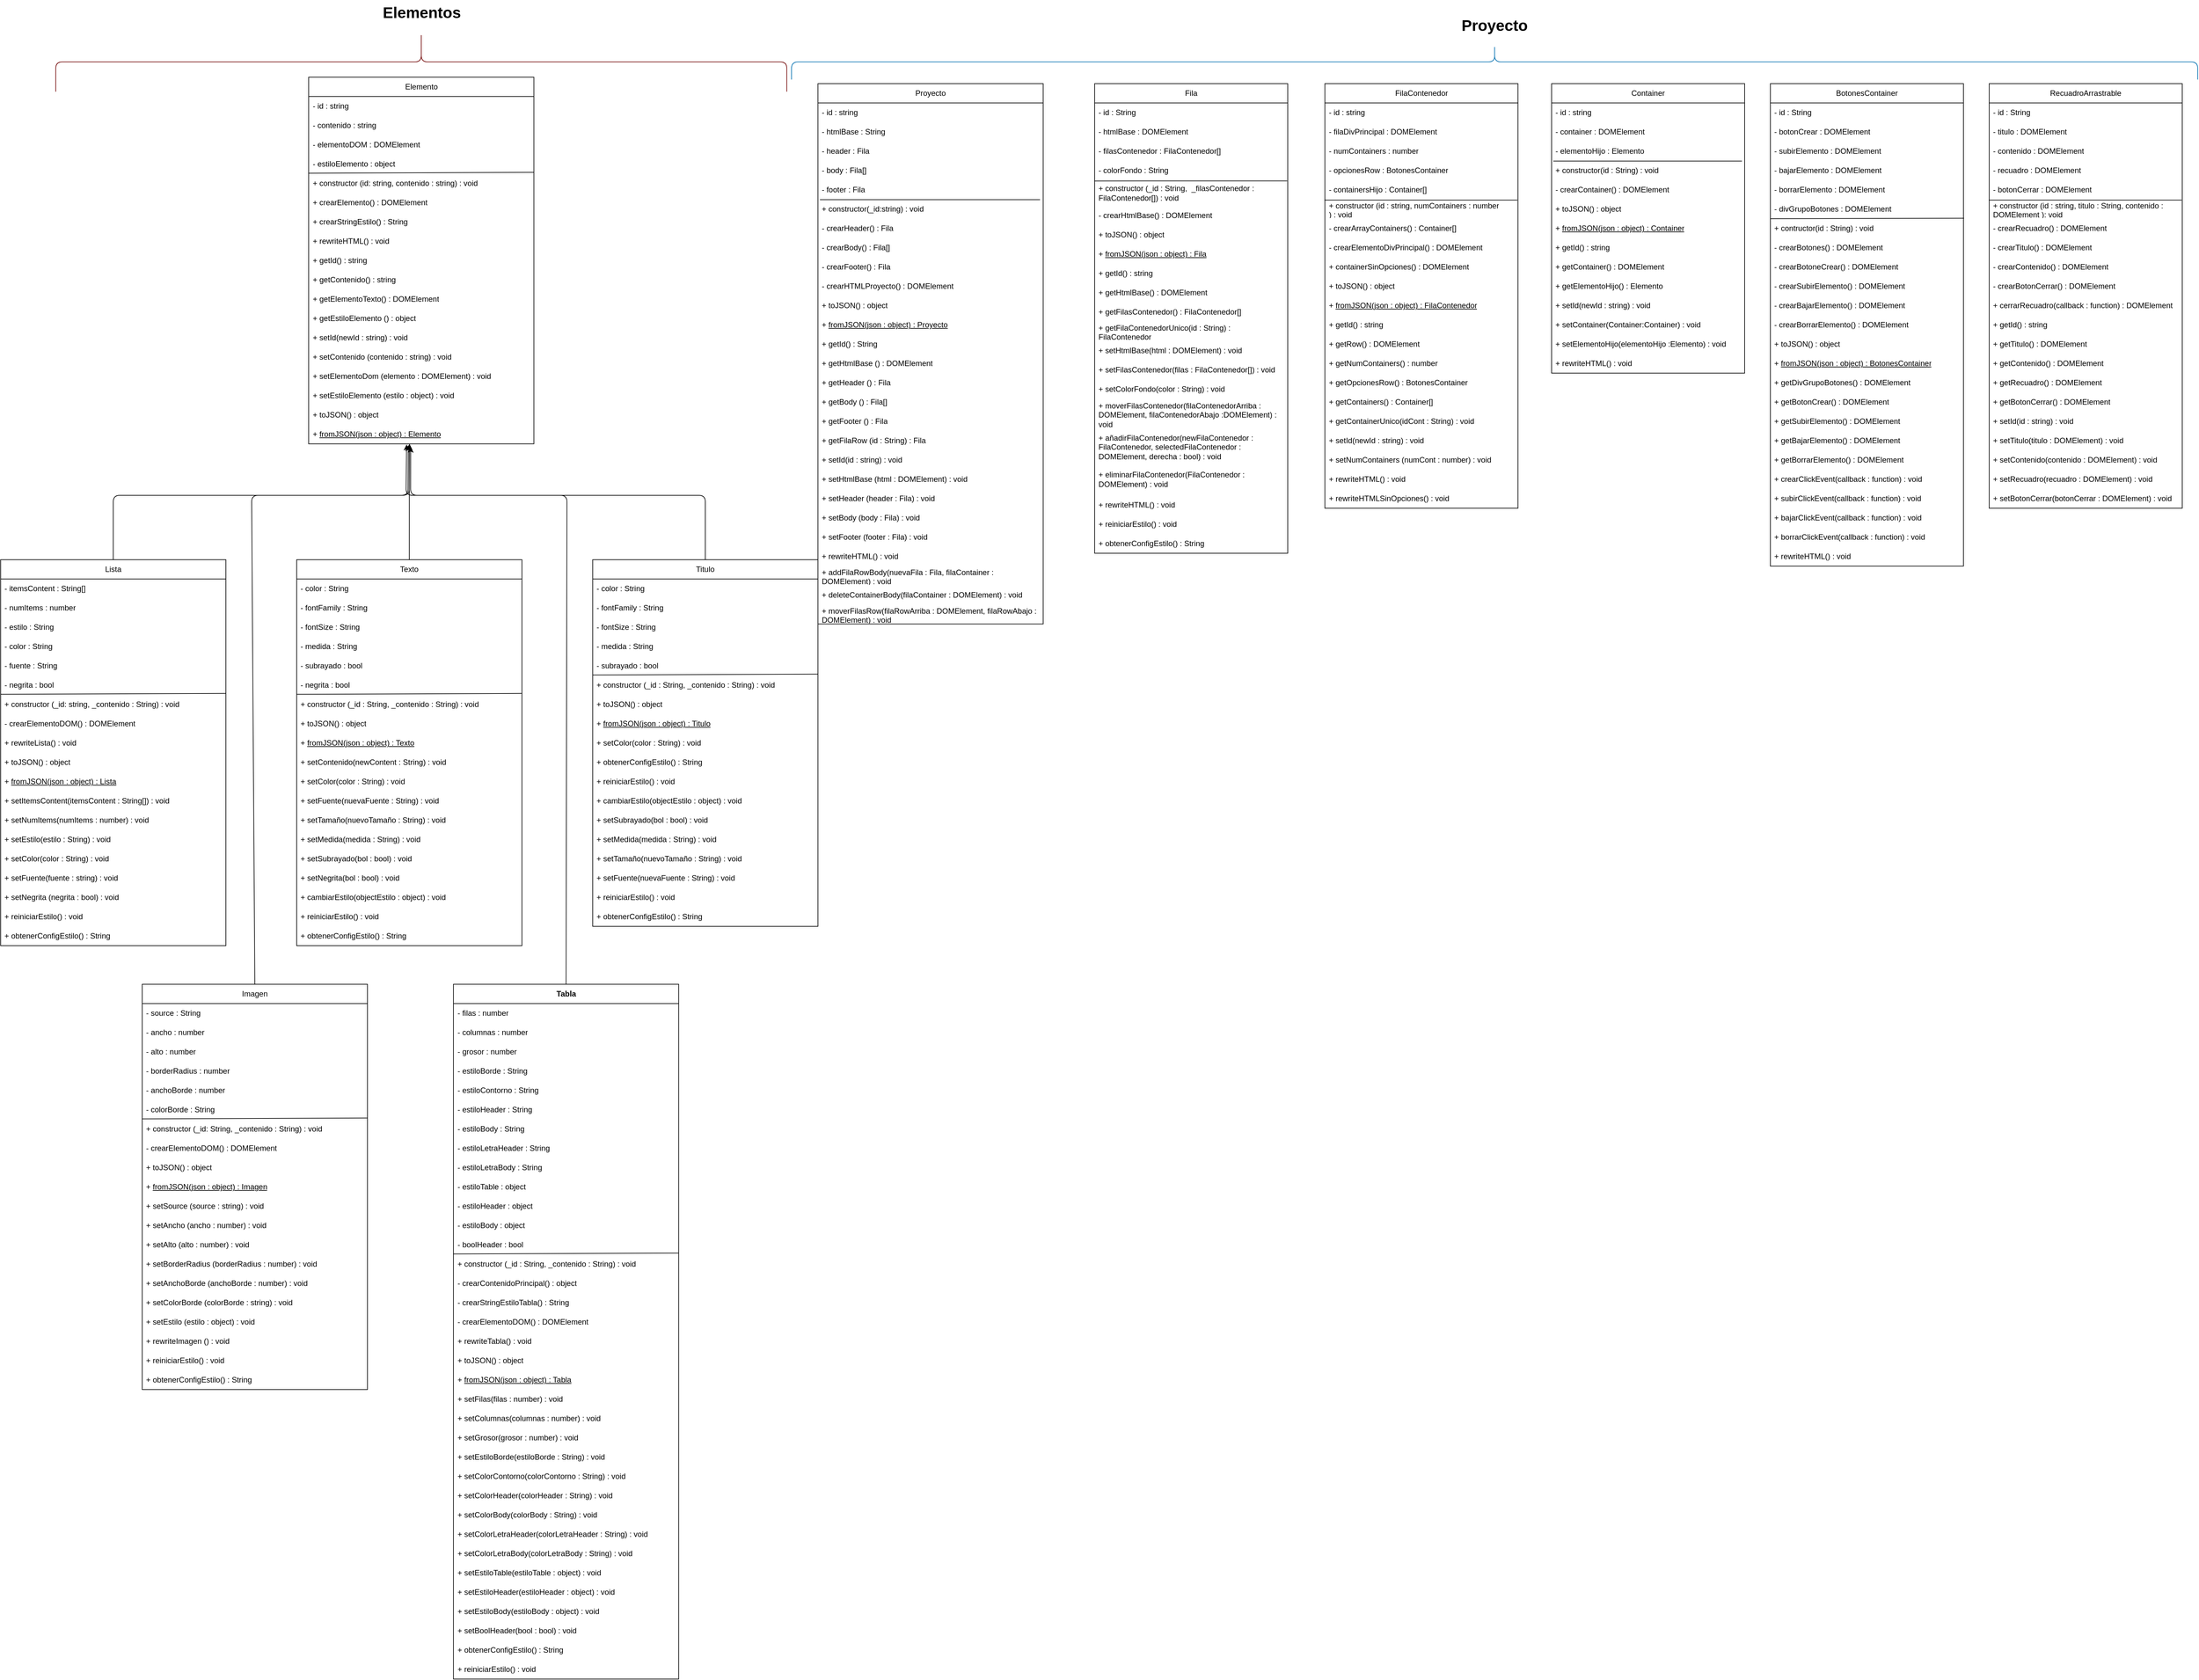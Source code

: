 <mxfile>
    <diagram id="7VFeVDqQQBMO1bz7e1II" name="Page-1">
        <mxGraphModel dx="3829" dy="2462" grid="1" gridSize="10" guides="1" tooltips="1" connect="1" arrows="1" fold="1" page="1" pageScale="1" pageWidth="850" pageHeight="1100" math="0" shadow="0">
            <root>
                <mxCell id="0"/>
                <mxCell id="1" parent="0"/>
                <mxCell id="2" value="Container" style="swimlane;fontStyle=0;childLayout=stackLayout;horizontal=1;startSize=30;horizontalStack=0;resizeParent=1;resizeParentMax=0;resizeLast=0;collapsible=1;marginBottom=0;whiteSpace=wrap;html=1;" parent="1" vertex="1">
                    <mxGeometry x="1180" width="300" height="450" as="geometry"/>
                </mxCell>
                <mxCell id="3" value="- id : string" style="text;strokeColor=none;fillColor=none;align=left;verticalAlign=middle;spacingLeft=4;spacingRight=4;overflow=hidden;points=[[0,0.5],[1,0.5]];portConstraint=eastwest;rotatable=0;whiteSpace=wrap;html=1;" parent="2" vertex="1">
                    <mxGeometry y="30" width="300" height="30" as="geometry"/>
                </mxCell>
                <mxCell id="4" value="- container : DOMElement" style="text;strokeColor=none;fillColor=none;align=left;verticalAlign=middle;spacingLeft=4;spacingRight=4;overflow=hidden;points=[[0,0.5],[1,0.5]];portConstraint=eastwest;rotatable=0;whiteSpace=wrap;html=1;" parent="2" vertex="1">
                    <mxGeometry y="60" width="300" height="30" as="geometry"/>
                </mxCell>
                <mxCell id="41" value="- elementoHijo : Elemento" style="text;strokeColor=none;fillColor=none;align=left;verticalAlign=middle;spacingLeft=4;spacingRight=4;overflow=hidden;points=[[0,0.5],[1,0.5]];portConstraint=eastwest;rotatable=0;whiteSpace=wrap;html=1;" parent="2" vertex="1">
                    <mxGeometry y="90" width="300" height="30" as="geometry"/>
                </mxCell>
                <mxCell id="24" value="+ constructor(id : String)&amp;nbsp;: void" style="text;strokeColor=none;fillColor=none;align=left;verticalAlign=middle;spacingLeft=4;spacingRight=4;overflow=hidden;points=[[0,0.5],[1,0.5]];portConstraint=eastwest;rotatable=0;whiteSpace=wrap;html=1;" parent="2" vertex="1">
                    <mxGeometry y="120" width="300" height="30" as="geometry"/>
                </mxCell>
                <mxCell id="25" value="" style="endArrow=none;html=1;exitX=0.009;exitY=0.014;exitDx=0;exitDy=0;exitPerimeter=0;entryX=0.986;entryY=0.014;entryDx=0;entryDy=0;entryPerimeter=0;" parent="2" source="24" target="24" edge="1">
                    <mxGeometry width="50" height="50" relative="1" as="geometry">
                        <mxPoint x="170" y="220" as="sourcePoint"/>
                        <mxPoint x="220" y="170" as="targetPoint"/>
                    </mxGeometry>
                </mxCell>
                <mxCell id="26" value="- crearContainer() : DOMElement" style="text;strokeColor=none;fillColor=none;align=left;verticalAlign=middle;spacingLeft=4;spacingRight=4;overflow=hidden;points=[[0,0.5],[1,0.5]];portConstraint=eastwest;rotatable=0;whiteSpace=wrap;html=1;" parent="2" vertex="1">
                    <mxGeometry y="150" width="300" height="30" as="geometry"/>
                </mxCell>
                <mxCell id="370" value="+ toJSON() : object" style="text;strokeColor=none;fillColor=none;align=left;verticalAlign=middle;spacingLeft=4;spacingRight=4;overflow=hidden;points=[[0,0.5],[1,0.5]];portConstraint=eastwest;rotatable=0;whiteSpace=wrap;html=1;" parent="2" vertex="1">
                    <mxGeometry y="180" width="300" height="30" as="geometry"/>
                </mxCell>
                <mxCell id="371" value="+ &lt;u&gt;fromJSON(json : object) : Container&lt;/u&gt;" style="text;strokeColor=none;fillColor=none;align=left;verticalAlign=middle;spacingLeft=4;spacingRight=4;overflow=hidden;points=[[0,0.5],[1,0.5]];portConstraint=eastwest;rotatable=0;whiteSpace=wrap;html=1;" parent="2" vertex="1">
                    <mxGeometry y="210" width="300" height="30" as="geometry"/>
                </mxCell>
                <mxCell id="91" value="+ getId() : string" style="text;strokeColor=none;fillColor=none;align=left;verticalAlign=middle;spacingLeft=4;spacingRight=4;overflow=hidden;points=[[0,0.5],[1,0.5]];portConstraint=eastwest;rotatable=0;whiteSpace=wrap;html=1;" parent="2" vertex="1">
                    <mxGeometry y="240" width="300" height="30" as="geometry"/>
                </mxCell>
                <mxCell id="27" value="+ getContainer() : DOMElement" style="text;strokeColor=none;fillColor=none;align=left;verticalAlign=middle;spacingLeft=4;spacingRight=4;overflow=hidden;points=[[0,0.5],[1,0.5]];portConstraint=eastwest;rotatable=0;whiteSpace=wrap;html=1;" parent="2" vertex="1">
                    <mxGeometry y="270" width="300" height="30" as="geometry"/>
                </mxCell>
                <mxCell id="92" value="+ getElementoHijo() : Elemento" style="text;strokeColor=none;fillColor=none;align=left;verticalAlign=middle;spacingLeft=4;spacingRight=4;overflow=hidden;points=[[0,0.5],[1,0.5]];portConstraint=eastwest;rotatable=0;whiteSpace=wrap;html=1;" parent="2" vertex="1">
                    <mxGeometry y="300" width="300" height="30" as="geometry"/>
                </mxCell>
                <mxCell id="90" value="+ setId(newId : string) : void" style="text;strokeColor=none;fillColor=none;align=left;verticalAlign=middle;spacingLeft=4;spacingRight=4;overflow=hidden;points=[[0,0.5],[1,0.5]];portConstraint=eastwest;rotatable=0;whiteSpace=wrap;html=1;" parent="2" vertex="1">
                    <mxGeometry y="330" width="300" height="30" as="geometry"/>
                </mxCell>
                <mxCell id="75" value="+ setContainer(Container:Container) : void" style="text;strokeColor=none;fillColor=none;align=left;verticalAlign=middle;spacingLeft=4;spacingRight=4;overflow=hidden;points=[[0,0.5],[1,0.5]];portConstraint=eastwest;rotatable=0;whiteSpace=wrap;html=1;" parent="2" vertex="1">
                    <mxGeometry y="360" width="300" height="30" as="geometry"/>
                </mxCell>
                <mxCell id="93" value="+ setElementoHijo(elementoHijo :Elemento) : void" style="text;strokeColor=none;fillColor=none;align=left;verticalAlign=middle;spacingLeft=4;spacingRight=4;overflow=hidden;points=[[0,0.5],[1,0.5]];portConstraint=eastwest;rotatable=0;whiteSpace=wrap;html=1;" parent="2" vertex="1">
                    <mxGeometry y="390" width="300" height="30" as="geometry"/>
                </mxCell>
                <mxCell id="104" value="+ rewriteHTML() : void" style="text;strokeColor=none;fillColor=none;align=left;verticalAlign=middle;spacingLeft=4;spacingRight=4;overflow=hidden;points=[[0,0.5],[1,0.5]];portConstraint=eastwest;rotatable=0;whiteSpace=wrap;html=1;" parent="2" vertex="1">
                    <mxGeometry y="420" width="300" height="30" as="geometry"/>
                </mxCell>
                <mxCell id="6" value="BotonesContainer" style="swimlane;fontStyle=0;childLayout=stackLayout;horizontal=1;startSize=30;horizontalStack=0;resizeParent=1;resizeParentMax=0;resizeLast=0;collapsible=1;marginBottom=0;whiteSpace=wrap;html=1;" parent="1" vertex="1">
                    <mxGeometry x="1520" width="300" height="750" as="geometry"/>
                </mxCell>
                <mxCell id="7" value="- id : String" style="text;strokeColor=none;fillColor=none;align=left;verticalAlign=middle;spacingLeft=4;spacingRight=4;overflow=hidden;points=[[0,0.5],[1,0.5]];portConstraint=eastwest;rotatable=0;whiteSpace=wrap;html=1;" parent="6" vertex="1">
                    <mxGeometry y="30" width="300" height="30" as="geometry"/>
                </mxCell>
                <mxCell id="390" value="- botonCrear : DOMElement" style="text;strokeColor=none;fillColor=none;align=left;verticalAlign=middle;spacingLeft=4;spacingRight=4;overflow=hidden;points=[[0,0.5],[1,0.5]];portConstraint=eastwest;rotatable=0;whiteSpace=wrap;html=1;" parent="6" vertex="1">
                    <mxGeometry y="60" width="300" height="30" as="geometry"/>
                </mxCell>
                <mxCell id="392" value="- subirElemento : DOMElement" style="text;strokeColor=none;fillColor=none;align=left;verticalAlign=middle;spacingLeft=4;spacingRight=4;overflow=hidden;points=[[0,0.5],[1,0.5]];portConstraint=eastwest;rotatable=0;whiteSpace=wrap;html=1;" parent="6" vertex="1">
                    <mxGeometry y="90" width="300" height="30" as="geometry"/>
                </mxCell>
                <mxCell id="393" value="- bajarElemento : DOMElement" style="text;strokeColor=none;fillColor=none;align=left;verticalAlign=middle;spacingLeft=4;spacingRight=4;overflow=hidden;points=[[0,0.5],[1,0.5]];portConstraint=eastwest;rotatable=0;whiteSpace=wrap;html=1;" parent="6" vertex="1">
                    <mxGeometry y="120" width="300" height="30" as="geometry"/>
                </mxCell>
                <mxCell id="391" value="- borrarElemento : DOMElement" style="text;strokeColor=none;fillColor=none;align=left;verticalAlign=middle;spacingLeft=4;spacingRight=4;overflow=hidden;points=[[0,0.5],[1,0.5]];portConstraint=eastwest;rotatable=0;whiteSpace=wrap;html=1;" parent="6" vertex="1">
                    <mxGeometry y="150" width="300" height="30" as="geometry"/>
                </mxCell>
                <mxCell id="8" value="- divGrupoBotones : DOMElement" style="text;strokeColor=none;fillColor=none;align=left;verticalAlign=middle;spacingLeft=4;spacingRight=4;overflow=hidden;points=[[0,0.5],[1,0.5]];portConstraint=eastwest;rotatable=0;whiteSpace=wrap;html=1;" parent="6" vertex="1">
                    <mxGeometry y="180" width="300" height="30" as="geometry"/>
                </mxCell>
                <mxCell id="9" value="+ contructor(id : String)&amp;nbsp;: void" style="text;strokeColor=none;fillColor=none;align=left;verticalAlign=middle;spacingLeft=4;spacingRight=4;overflow=hidden;points=[[0,0.5],[1,0.5]];portConstraint=eastwest;rotatable=0;whiteSpace=wrap;html=1;" parent="6" vertex="1">
                    <mxGeometry y="210" width="300" height="30" as="geometry"/>
                </mxCell>
                <mxCell id="28" value="- crearBotones() : DOMElement" style="text;strokeColor=none;fillColor=none;align=left;verticalAlign=middle;spacingLeft=4;spacingRight=4;overflow=hidden;points=[[0,0.5],[1,0.5]];portConstraint=eastwest;rotatable=0;whiteSpace=wrap;html=1;" parent="6" vertex="1">
                    <mxGeometry y="240" width="300" height="30" as="geometry"/>
                </mxCell>
                <mxCell id="30" value="" style="endArrow=none;html=1;exitX=0.001;exitY=-0.002;exitDx=0;exitDy=0;exitPerimeter=0;entryX=1.003;entryY=-0.025;entryDx=0;entryDy=0;entryPerimeter=0;" parent="6" source="9" target="9" edge="1">
                    <mxGeometry width="50" height="50" relative="1" as="geometry">
                        <mxPoint x="90" y="180" as="sourcePoint"/>
                        <mxPoint x="140" y="130" as="targetPoint"/>
                    </mxGeometry>
                </mxCell>
                <mxCell id="395" value="- crearBotoneCrear() : DOMElement" style="text;strokeColor=none;fillColor=none;align=left;verticalAlign=middle;spacingLeft=4;spacingRight=4;overflow=hidden;points=[[0,0.5],[1,0.5]];portConstraint=eastwest;rotatable=0;whiteSpace=wrap;html=1;" parent="6" vertex="1">
                    <mxGeometry y="270" width="300" height="30" as="geometry"/>
                </mxCell>
                <mxCell id="396" value="- crearSubirElemento() : DOMElement" style="text;strokeColor=none;fillColor=none;align=left;verticalAlign=middle;spacingLeft=4;spacingRight=4;overflow=hidden;points=[[0,0.5],[1,0.5]];portConstraint=eastwest;rotatable=0;whiteSpace=wrap;html=1;" parent="6" vertex="1">
                    <mxGeometry y="300" width="300" height="30" as="geometry"/>
                </mxCell>
                <mxCell id="397" value="- crearBajarElemento() : DOMElement" style="text;strokeColor=none;fillColor=none;align=left;verticalAlign=middle;spacingLeft=4;spacingRight=4;overflow=hidden;points=[[0,0.5],[1,0.5]];portConstraint=eastwest;rotatable=0;whiteSpace=wrap;html=1;" parent="6" vertex="1">
                    <mxGeometry y="330" width="300" height="30" as="geometry"/>
                </mxCell>
                <mxCell id="398" value="- crearBorrarElemento() : DOMElement" style="text;strokeColor=none;fillColor=none;align=left;verticalAlign=middle;spacingLeft=4;spacingRight=4;overflow=hidden;points=[[0,0.5],[1,0.5]];portConstraint=eastwest;rotatable=0;whiteSpace=wrap;html=1;" parent="6" vertex="1">
                    <mxGeometry y="360" width="300" height="30" as="geometry"/>
                </mxCell>
                <mxCell id="399" value="+ toJSON() : object" style="text;strokeColor=none;fillColor=none;align=left;verticalAlign=middle;spacingLeft=4;spacingRight=4;overflow=hidden;points=[[0,0.5],[1,0.5]];portConstraint=eastwest;rotatable=0;whiteSpace=wrap;html=1;" parent="6" vertex="1">
                    <mxGeometry y="390" width="300" height="30" as="geometry"/>
                </mxCell>
                <mxCell id="400" value="+ &lt;u&gt;fromJSON(json : object) : BotonesContainer&lt;/u&gt;" style="text;strokeColor=none;fillColor=none;align=left;verticalAlign=middle;spacingLeft=4;spacingRight=4;overflow=hidden;points=[[0,0.5],[1,0.5]];portConstraint=eastwest;rotatable=0;whiteSpace=wrap;html=1;" parent="6" vertex="1">
                    <mxGeometry y="420" width="300" height="30" as="geometry"/>
                </mxCell>
                <mxCell id="31" value="+ getDivGrupoBotones() : DOMElement" style="text;strokeColor=none;fillColor=none;align=left;verticalAlign=middle;spacingLeft=4;spacingRight=4;overflow=hidden;points=[[0,0.5],[1,0.5]];portConstraint=eastwest;rotatable=0;whiteSpace=wrap;html=1;" parent="6" vertex="1">
                    <mxGeometry y="450" width="300" height="30" as="geometry"/>
                </mxCell>
                <mxCell id="401" value="+ getBotonCrear() : DOMElement" style="text;strokeColor=none;fillColor=none;align=left;verticalAlign=middle;spacingLeft=4;spacingRight=4;overflow=hidden;points=[[0,0.5],[1,0.5]];portConstraint=eastwest;rotatable=0;whiteSpace=wrap;html=1;" parent="6" vertex="1">
                    <mxGeometry y="480" width="300" height="30" as="geometry"/>
                </mxCell>
                <mxCell id="402" value="+ getSubirElemento() : DOMElement" style="text;strokeColor=none;fillColor=none;align=left;verticalAlign=middle;spacingLeft=4;spacingRight=4;overflow=hidden;points=[[0,0.5],[1,0.5]];portConstraint=eastwest;rotatable=0;whiteSpace=wrap;html=1;" parent="6" vertex="1">
                    <mxGeometry y="510" width="300" height="30" as="geometry"/>
                </mxCell>
                <mxCell id="404" value="+ getBajarElemento() : DOMElement" style="text;strokeColor=none;fillColor=none;align=left;verticalAlign=middle;spacingLeft=4;spacingRight=4;overflow=hidden;points=[[0,0.5],[1,0.5]];portConstraint=eastwest;rotatable=0;whiteSpace=wrap;html=1;" parent="6" vertex="1">
                    <mxGeometry y="540" width="300" height="30" as="geometry"/>
                </mxCell>
                <mxCell id="403" value="+ getBorrarElemento() : DOMElement" style="text;strokeColor=none;fillColor=none;align=left;verticalAlign=middle;spacingLeft=4;spacingRight=4;overflow=hidden;points=[[0,0.5],[1,0.5]];portConstraint=eastwest;rotatable=0;whiteSpace=wrap;html=1;" parent="6" vertex="1">
                    <mxGeometry y="570" width="300" height="30" as="geometry"/>
                </mxCell>
                <mxCell id="405" value="+ crearClickEvent(callback : function) : void" style="text;strokeColor=none;fillColor=none;align=left;verticalAlign=middle;spacingLeft=4;spacingRight=4;overflow=hidden;points=[[0,0.5],[1,0.5]];portConstraint=eastwest;rotatable=0;whiteSpace=wrap;html=1;" parent="6" vertex="1">
                    <mxGeometry y="600" width="300" height="30" as="geometry"/>
                </mxCell>
                <mxCell id="406" value="+ subirClickEvent(callback : function) : void" style="text;strokeColor=none;fillColor=none;align=left;verticalAlign=middle;spacingLeft=4;spacingRight=4;overflow=hidden;points=[[0,0.5],[1,0.5]];portConstraint=eastwest;rotatable=0;whiteSpace=wrap;html=1;" parent="6" vertex="1">
                    <mxGeometry y="630" width="300" height="30" as="geometry"/>
                </mxCell>
                <mxCell id="407" value="+ bajarClickEvent(callback : function) : void" style="text;strokeColor=none;fillColor=none;align=left;verticalAlign=middle;spacingLeft=4;spacingRight=4;overflow=hidden;points=[[0,0.5],[1,0.5]];portConstraint=eastwest;rotatable=0;whiteSpace=wrap;html=1;" parent="6" vertex="1">
                    <mxGeometry y="660" width="300" height="30" as="geometry"/>
                </mxCell>
                <mxCell id="408" value="+ borrarClickEvent(callback : function) : void" style="text;strokeColor=none;fillColor=none;align=left;verticalAlign=middle;spacingLeft=4;spacingRight=4;overflow=hidden;points=[[0,0.5],[1,0.5]];portConstraint=eastwest;rotatable=0;whiteSpace=wrap;html=1;" parent="6" vertex="1">
                    <mxGeometry y="690" width="300" height="30" as="geometry"/>
                </mxCell>
                <mxCell id="409" value="+ rewriteHTML() : void" style="text;strokeColor=none;fillColor=none;align=left;verticalAlign=middle;spacingLeft=4;spacingRight=4;overflow=hidden;points=[[0,0.5],[1,0.5]];portConstraint=eastwest;rotatable=0;whiteSpace=wrap;html=1;" parent="6" vertex="1">
                    <mxGeometry y="720" width="300" height="30" as="geometry"/>
                </mxCell>
                <mxCell id="14" value="FilaContenedor" style="swimlane;fontStyle=0;childLayout=stackLayout;horizontal=1;startSize=30;horizontalStack=0;resizeParent=1;resizeParentMax=0;resizeLast=0;collapsible=1;marginBottom=0;whiteSpace=wrap;html=1;" parent="1" vertex="1">
                    <mxGeometry x="827.74" width="300" height="660" as="geometry"/>
                </mxCell>
                <mxCell id="15" value="- id : string" style="text;strokeColor=none;fillColor=none;align=left;verticalAlign=middle;spacingLeft=4;spacingRight=4;overflow=hidden;points=[[0,0.5],[1,0.5]];portConstraint=eastwest;rotatable=0;whiteSpace=wrap;html=1;" parent="14" vertex="1">
                    <mxGeometry y="30" width="300" height="30" as="geometry"/>
                </mxCell>
                <mxCell id="16" value="- filaDivPrincipal : DOMElement" style="text;strokeColor=none;fillColor=none;align=left;verticalAlign=middle;spacingLeft=4;spacingRight=4;overflow=hidden;points=[[0,0.5],[1,0.5]];portConstraint=eastwest;rotatable=0;whiteSpace=wrap;html=1;" parent="14" vertex="1">
                    <mxGeometry y="60" width="300" height="30" as="geometry"/>
                </mxCell>
                <mxCell id="76" value="- numContainers : number" style="text;strokeColor=none;fillColor=none;align=left;verticalAlign=middle;spacingLeft=4;spacingRight=4;overflow=hidden;points=[[0,0.5],[1,0.5]];portConstraint=eastwest;rotatable=0;whiteSpace=wrap;html=1;" parent="14" vertex="1">
                    <mxGeometry y="90" width="300" height="30" as="geometry"/>
                </mxCell>
                <mxCell id="17" value="- opcionesRow : BotonesContainer" style="text;strokeColor=none;fillColor=none;align=left;verticalAlign=middle;spacingLeft=4;spacingRight=4;overflow=hidden;points=[[0,0.5],[1,0.5]];portConstraint=eastwest;rotatable=0;whiteSpace=wrap;html=1;" parent="14" vertex="1">
                    <mxGeometry y="120" width="300" height="30" as="geometry"/>
                </mxCell>
                <mxCell id="35" value="- containersHijo : Container[]" style="text;strokeColor=none;fillColor=none;align=left;verticalAlign=middle;spacingLeft=4;spacingRight=4;overflow=hidden;points=[[0,0.5],[1,0.5]];portConstraint=eastwest;rotatable=0;whiteSpace=wrap;html=1;" parent="14" vertex="1">
                    <mxGeometry y="150" width="300" height="30" as="geometry"/>
                </mxCell>
                <mxCell id="37" value="+ constructor (id : string, numContainers : number&lt;br&gt;)&amp;nbsp;: void" style="text;strokeColor=none;fillColor=none;align=left;verticalAlign=middle;spacingLeft=4;spacingRight=4;overflow=hidden;points=[[0,0.5],[1,0.5]];portConstraint=eastwest;rotatable=0;whiteSpace=wrap;html=1;" parent="14" vertex="1">
                    <mxGeometry y="180" width="300" height="30" as="geometry"/>
                </mxCell>
                <mxCell id="38" value="" style="endArrow=none;html=1;entryX=-0.002;entryY=0.033;entryDx=0;entryDy=0;entryPerimeter=0;exitX=0.997;exitY=0.032;exitDx=0;exitDy=0;exitPerimeter=0;" parent="14" source="37" target="37" edge="1">
                    <mxGeometry width="50" height="50" relative="1" as="geometry">
                        <mxPoint x="110" y="240" as="sourcePoint"/>
                        <mxPoint x="20" y="250" as="targetPoint"/>
                    </mxGeometry>
                </mxCell>
                <mxCell id="39" value="- crearArrayContainers() : Container[]" style="text;strokeColor=none;fillColor=none;align=left;verticalAlign=middle;spacingLeft=4;spacingRight=4;overflow=hidden;points=[[0,0.5],[1,0.5]];portConstraint=eastwest;rotatable=0;whiteSpace=wrap;html=1;" parent="14" vertex="1">
                    <mxGeometry y="210" width="300" height="30" as="geometry"/>
                </mxCell>
                <mxCell id="410" value="- crearElementoDivPrincipal() : DOMElement" style="text;strokeColor=none;fillColor=none;align=left;verticalAlign=middle;spacingLeft=4;spacingRight=4;overflow=hidden;points=[[0,0.5],[1,0.5]];portConstraint=eastwest;rotatable=0;whiteSpace=wrap;html=1;" parent="14" vertex="1">
                    <mxGeometry y="240" width="300" height="30" as="geometry"/>
                </mxCell>
                <mxCell id="411" value="+ containerSinOpciones() : DOMElement" style="text;strokeColor=none;fillColor=none;align=left;verticalAlign=middle;spacingLeft=4;spacingRight=4;overflow=hidden;points=[[0,0.5],[1,0.5]];portConstraint=eastwest;rotatable=0;whiteSpace=wrap;html=1;" parent="14" vertex="1">
                    <mxGeometry y="270" width="300" height="30" as="geometry"/>
                </mxCell>
                <mxCell id="412" value="+ toJSON() : object" style="text;strokeColor=none;fillColor=none;align=left;verticalAlign=middle;spacingLeft=4;spacingRight=4;overflow=hidden;points=[[0,0.5],[1,0.5]];portConstraint=eastwest;rotatable=0;whiteSpace=wrap;html=1;" parent="14" vertex="1">
                    <mxGeometry y="300" width="300" height="30" as="geometry"/>
                </mxCell>
                <mxCell id="413" value="+ &lt;u&gt;fromJSON(json : object) : FilaContenedor&lt;/u&gt;" style="text;strokeColor=none;fillColor=none;align=left;verticalAlign=middle;spacingLeft=4;spacingRight=4;overflow=hidden;points=[[0,0.5],[1,0.5]];portConstraint=eastwest;rotatable=0;whiteSpace=wrap;html=1;" parent="14" vertex="1">
                    <mxGeometry y="330" width="300" height="30" as="geometry"/>
                </mxCell>
                <mxCell id="80" value="+ getId() : string" style="text;strokeColor=none;fillColor=none;align=left;verticalAlign=middle;spacingLeft=4;spacingRight=4;overflow=hidden;points=[[0,0.5],[1,0.5]];portConstraint=eastwest;rotatable=0;whiteSpace=wrap;html=1;" parent="14" vertex="1">
                    <mxGeometry y="360" width="300" height="30" as="geometry"/>
                </mxCell>
                <mxCell id="40" value="+ getRow() : DOMElement" style="text;strokeColor=none;fillColor=none;align=left;verticalAlign=middle;spacingLeft=4;spacingRight=4;overflow=hidden;points=[[0,0.5],[1,0.5]];portConstraint=eastwest;rotatable=0;whiteSpace=wrap;html=1;" parent="14" vertex="1">
                    <mxGeometry y="390" width="300" height="30" as="geometry"/>
                </mxCell>
                <mxCell id="81" value="+ getNumContainers() : number" style="text;strokeColor=none;fillColor=none;align=left;verticalAlign=middle;spacingLeft=4;spacingRight=4;overflow=hidden;points=[[0,0.5],[1,0.5]];portConstraint=eastwest;rotatable=0;whiteSpace=wrap;html=1;" parent="14" vertex="1">
                    <mxGeometry y="420" width="300" height="30" as="geometry"/>
                </mxCell>
                <mxCell id="82" value="+ getOpcionesRow() : BotonesContainer" style="text;strokeColor=none;fillColor=none;align=left;verticalAlign=middle;spacingLeft=4;spacingRight=4;overflow=hidden;points=[[0,0.5],[1,0.5]];portConstraint=eastwest;rotatable=0;whiteSpace=wrap;html=1;" parent="14" vertex="1">
                    <mxGeometry y="450" width="300" height="30" as="geometry"/>
                </mxCell>
                <mxCell id="83" value="+ getContainers() : Container[]" style="text;strokeColor=none;fillColor=none;align=left;verticalAlign=middle;spacingLeft=4;spacingRight=4;overflow=hidden;points=[[0,0.5],[1,0.5]];portConstraint=eastwest;rotatable=0;whiteSpace=wrap;html=1;" parent="14" vertex="1">
                    <mxGeometry y="480" width="300" height="30" as="geometry"/>
                </mxCell>
                <mxCell id="414" value="+ getContainerUnico(idCont : String) : void" style="text;strokeColor=none;fillColor=none;align=left;verticalAlign=middle;spacingLeft=4;spacingRight=4;overflow=hidden;points=[[0,0.5],[1,0.5]];portConstraint=eastwest;rotatable=0;whiteSpace=wrap;html=1;" parent="14" vertex="1">
                    <mxGeometry y="510" width="300" height="30" as="geometry"/>
                </mxCell>
                <mxCell id="85" value="+ setId(newId : string) : void" style="text;strokeColor=none;fillColor=none;align=left;verticalAlign=middle;spacingLeft=4;spacingRight=4;overflow=hidden;points=[[0,0.5],[1,0.5]];portConstraint=eastwest;rotatable=0;whiteSpace=wrap;html=1;" parent="14" vertex="1">
                    <mxGeometry y="540" width="300" height="30" as="geometry"/>
                </mxCell>
                <mxCell id="86" value="+ setNumContainers&amp;nbsp;(numCont : number) : void" style="text;strokeColor=none;fillColor=none;align=left;verticalAlign=middle;spacingLeft=4;spacingRight=4;overflow=hidden;points=[[0,0.5],[1,0.5]];portConstraint=eastwest;rotatable=0;whiteSpace=wrap;html=1;" parent="14" vertex="1">
                    <mxGeometry y="570" width="300" height="30" as="geometry"/>
                </mxCell>
                <mxCell id="416" value="+ rewriteHTML() : void" style="text;strokeColor=none;fillColor=none;align=left;verticalAlign=middle;spacingLeft=4;spacingRight=4;overflow=hidden;points=[[0,0.5],[1,0.5]];portConstraint=eastwest;rotatable=0;whiteSpace=wrap;html=1;" parent="14" vertex="1">
                    <mxGeometry y="600" width="300" height="30" as="geometry"/>
                </mxCell>
                <mxCell id="417" value="+ rewriteHTMLSinOpciones() : void" style="text;strokeColor=none;fillColor=none;align=left;verticalAlign=middle;spacingLeft=4;spacingRight=4;overflow=hidden;points=[[0,0.5],[1,0.5]];portConstraint=eastwest;rotatable=0;whiteSpace=wrap;html=1;" parent="14" vertex="1">
                    <mxGeometry y="630" width="300" height="30" as="geometry"/>
                </mxCell>
                <mxCell id="285" style="edgeStyle=none;html=1;exitX=0.5;exitY=0;exitDx=0;exitDy=0;entryX=0.453;entryY=1.155;entryDx=0;entryDy=0;entryPerimeter=0;" parent="1" source="43" target="279" edge="1">
                    <mxGeometry relative="1" as="geometry">
                        <Array as="points">
                            <mxPoint x="-135" y="640"/>
                            <mxPoint x="-593" y="640"/>
                        </Array>
                    </mxGeometry>
                </mxCell>
                <mxCell id="43" value="Titulo" style="swimlane;fontStyle=0;childLayout=stackLayout;horizontal=1;startSize=30;horizontalStack=0;resizeParent=1;resizeParentMax=0;resizeLast=0;collapsible=1;marginBottom=0;whiteSpace=wrap;html=1;" parent="1" vertex="1">
                    <mxGeometry x="-310" y="740" width="350" height="570" as="geometry"/>
                </mxCell>
                <mxCell id="111" value="- color : String" style="text;strokeColor=none;fillColor=none;align=left;verticalAlign=middle;spacingLeft=4;spacingRight=4;overflow=hidden;points=[[0,0.5],[1,0.5]];portConstraint=eastwest;rotatable=0;whiteSpace=wrap;html=1;" parent="43" vertex="1">
                    <mxGeometry y="30" width="350" height="30" as="geometry"/>
                </mxCell>
                <mxCell id="306" value="- fontFamily : String" style="text;strokeColor=none;fillColor=none;align=left;verticalAlign=middle;spacingLeft=4;spacingRight=4;overflow=hidden;points=[[0,0.5],[1,0.5]];portConstraint=eastwest;rotatable=0;whiteSpace=wrap;html=1;" parent="43" vertex="1">
                    <mxGeometry y="60" width="350" height="30" as="geometry"/>
                </mxCell>
                <mxCell id="307" value="- fontSize : String" style="text;strokeColor=none;fillColor=none;align=left;verticalAlign=middle;spacingLeft=4;spacingRight=4;overflow=hidden;points=[[0,0.5],[1,0.5]];portConstraint=eastwest;rotatable=0;whiteSpace=wrap;html=1;" parent="43" vertex="1">
                    <mxGeometry y="90" width="350" height="30" as="geometry"/>
                </mxCell>
                <mxCell id="308" value="- medida : String" style="text;strokeColor=none;fillColor=none;align=left;verticalAlign=middle;spacingLeft=4;spacingRight=4;overflow=hidden;points=[[0,0.5],[1,0.5]];portConstraint=eastwest;rotatable=0;whiteSpace=wrap;html=1;" parent="43" vertex="1">
                    <mxGeometry y="120" width="350" height="30" as="geometry"/>
                </mxCell>
                <mxCell id="309" value="- subrayado : bool" style="text;strokeColor=none;fillColor=none;align=left;verticalAlign=middle;spacingLeft=4;spacingRight=4;overflow=hidden;points=[[0,0.5],[1,0.5]];portConstraint=eastwest;rotatable=0;whiteSpace=wrap;html=1;" parent="43" vertex="1">
                    <mxGeometry y="150" width="350" height="30" as="geometry"/>
                </mxCell>
                <mxCell id="310" value="+ constructor (_id : String, _contenido : String) : void" style="text;strokeColor=none;fillColor=none;align=left;verticalAlign=middle;spacingLeft=4;spacingRight=4;overflow=hidden;points=[[0,0.5],[1,0.5]];portConstraint=eastwest;rotatable=0;whiteSpace=wrap;html=1;" parent="43" vertex="1">
                    <mxGeometry y="180" width="350" height="30" as="geometry"/>
                </mxCell>
                <mxCell id="311" value="+ toJSON() : object" style="text;strokeColor=none;fillColor=none;align=left;verticalAlign=middle;spacingLeft=4;spacingRight=4;overflow=hidden;points=[[0,0.5],[1,0.5]];portConstraint=eastwest;rotatable=0;whiteSpace=wrap;html=1;" parent="43" vertex="1">
                    <mxGeometry y="210" width="350" height="30" as="geometry"/>
                </mxCell>
                <mxCell id="312" value="+ &lt;u&gt;fromJSON(json : object) : Titulo&lt;/u&gt;" style="text;strokeColor=none;fillColor=none;align=left;verticalAlign=middle;spacingLeft=4;spacingRight=4;overflow=hidden;points=[[0,0.5],[1,0.5]];portConstraint=eastwest;rotatable=0;whiteSpace=wrap;html=1;" parent="43" vertex="1">
                    <mxGeometry y="240" width="350" height="30" as="geometry"/>
                </mxCell>
                <mxCell id="51" value="" style="endArrow=none;html=1;exitX=-0.001;exitY=-0.024;exitDx=0;exitDy=0;exitPerimeter=0;entryX=0.999;entryY=-0.07;entryDx=0;entryDy=0;entryPerimeter=0;" parent="43" edge="1">
                    <mxGeometry width="50" height="50" relative="1" as="geometry">
                        <mxPoint x="-0.35" y="179.28" as="sourcePoint"/>
                        <mxPoint x="349.65" y="177.9" as="targetPoint"/>
                    </mxGeometry>
                </mxCell>
                <mxCell id="313" value="+ setColor(color : String) : void" style="text;strokeColor=none;fillColor=none;align=left;verticalAlign=middle;spacingLeft=4;spacingRight=4;overflow=hidden;points=[[0,0.5],[1,0.5]];portConstraint=eastwest;rotatable=0;whiteSpace=wrap;html=1;" parent="43" vertex="1">
                    <mxGeometry y="270" width="350" height="30" as="geometry"/>
                </mxCell>
                <mxCell id="320" value="+ obtenerConfigEstilo() : String" style="text;strokeColor=none;fillColor=none;align=left;verticalAlign=middle;spacingLeft=4;spacingRight=4;overflow=hidden;points=[[0,0.5],[1,0.5]];portConstraint=eastwest;rotatable=0;whiteSpace=wrap;html=1;" parent="43" vertex="1">
                    <mxGeometry y="300" width="350" height="30" as="geometry"/>
                </mxCell>
                <mxCell id="319" value="+ reiniciarEstilo() : void" style="text;strokeColor=none;fillColor=none;align=left;verticalAlign=middle;spacingLeft=4;spacingRight=4;overflow=hidden;points=[[0,0.5],[1,0.5]];portConstraint=eastwest;rotatable=0;whiteSpace=wrap;html=1;" parent="43" vertex="1">
                    <mxGeometry y="330" width="350" height="30" as="geometry"/>
                </mxCell>
                <mxCell id="318" value="+ cambiarEstilo(objectEstilo : object) : void" style="text;strokeColor=none;fillColor=none;align=left;verticalAlign=middle;spacingLeft=4;spacingRight=4;overflow=hidden;points=[[0,0.5],[1,0.5]];portConstraint=eastwest;rotatable=0;whiteSpace=wrap;html=1;" parent="43" vertex="1">
                    <mxGeometry y="360" width="350" height="30" as="geometry"/>
                </mxCell>
                <mxCell id="317" value="+ setSubrayado(bol : bool) : void" style="text;strokeColor=none;fillColor=none;align=left;verticalAlign=middle;spacingLeft=4;spacingRight=4;overflow=hidden;points=[[0,0.5],[1,0.5]];portConstraint=eastwest;rotatable=0;whiteSpace=wrap;html=1;" parent="43" vertex="1">
                    <mxGeometry y="390" width="350" height="30" as="geometry"/>
                </mxCell>
                <mxCell id="316" value="+ setMedida(medida : String) : void" style="text;strokeColor=none;fillColor=none;align=left;verticalAlign=middle;spacingLeft=4;spacingRight=4;overflow=hidden;points=[[0,0.5],[1,0.5]];portConstraint=eastwest;rotatable=0;whiteSpace=wrap;html=1;" parent="43" vertex="1">
                    <mxGeometry y="420" width="350" height="30" as="geometry"/>
                </mxCell>
                <mxCell id="315" value="+ setTamaño(nuevoTamaño : String) : void" style="text;strokeColor=none;fillColor=none;align=left;verticalAlign=middle;spacingLeft=4;spacingRight=4;overflow=hidden;points=[[0,0.5],[1,0.5]];portConstraint=eastwest;rotatable=0;whiteSpace=wrap;html=1;" parent="43" vertex="1">
                    <mxGeometry y="450" width="350" height="30" as="geometry"/>
                </mxCell>
                <mxCell id="314" value="+ setFuente(nuevaFuente : String) : void" style="text;strokeColor=none;fillColor=none;align=left;verticalAlign=middle;spacingLeft=4;spacingRight=4;overflow=hidden;points=[[0,0.5],[1,0.5]];portConstraint=eastwest;rotatable=0;whiteSpace=wrap;html=1;" parent="43" vertex="1">
                    <mxGeometry y="480" width="350" height="30" as="geometry"/>
                </mxCell>
                <mxCell id="368" value="+ reiniciarEstilo() : void" style="text;strokeColor=none;fillColor=none;align=left;verticalAlign=middle;spacingLeft=4;spacingRight=4;overflow=hidden;points=[[0,0.5],[1,0.5]];portConstraint=eastwest;rotatable=0;whiteSpace=wrap;html=1;" parent="43" vertex="1">
                    <mxGeometry y="510" width="350" height="30" as="geometry"/>
                </mxCell>
                <mxCell id="369" value="+ obtenerConfigEstilo() : String" style="text;strokeColor=none;fillColor=none;align=left;verticalAlign=middle;spacingLeft=4;spacingRight=4;overflow=hidden;points=[[0,0.5],[1,0.5]];portConstraint=eastwest;rotatable=0;whiteSpace=wrap;html=1;" parent="43" vertex="1">
                    <mxGeometry y="540" width="350" height="30" as="geometry"/>
                </mxCell>
                <mxCell id="53" value="Proyecto" style="swimlane;fontStyle=0;childLayout=stackLayout;horizontal=1;startSize=30;horizontalStack=0;resizeParent=1;resizeParentMax=0;resizeLast=0;collapsible=1;marginBottom=0;whiteSpace=wrap;html=1;" parent="1" vertex="1">
                    <mxGeometry x="40" width="350" height="840" as="geometry"/>
                </mxCell>
                <mxCell id="54" value="- id : string" style="text;strokeColor=none;fillColor=none;align=left;verticalAlign=middle;spacingLeft=4;spacingRight=4;overflow=hidden;points=[[0,0.5],[1,0.5]];portConstraint=eastwest;rotatable=0;whiteSpace=wrap;html=1;" parent="53" vertex="1">
                    <mxGeometry y="30" width="350" height="30" as="geometry"/>
                </mxCell>
                <mxCell id="62" value="- htmlBase : String" style="text;strokeColor=none;fillColor=none;align=left;verticalAlign=middle;spacingLeft=4;spacingRight=4;overflow=hidden;points=[[0,0.5],[1,0.5]];portConstraint=eastwest;rotatable=0;whiteSpace=wrap;html=1;" parent="53" vertex="1">
                    <mxGeometry y="60" width="350" height="30" as="geometry"/>
                </mxCell>
                <mxCell id="372" value="- header : Fila" style="text;strokeColor=none;fillColor=none;align=left;verticalAlign=middle;spacingLeft=4;spacingRight=4;overflow=hidden;points=[[0,0.5],[1,0.5]];portConstraint=eastwest;rotatable=0;whiteSpace=wrap;html=1;" parent="53" vertex="1">
                    <mxGeometry y="90" width="350" height="30" as="geometry"/>
                </mxCell>
                <mxCell id="373" value="- body : Fila[]" style="text;strokeColor=none;fillColor=none;align=left;verticalAlign=middle;spacingLeft=4;spacingRight=4;overflow=hidden;points=[[0,0.5],[1,0.5]];portConstraint=eastwest;rotatable=0;whiteSpace=wrap;html=1;" parent="53" vertex="1">
                    <mxGeometry y="120" width="350" height="30" as="geometry"/>
                </mxCell>
                <mxCell id="374" value="- footer : Fila" style="text;strokeColor=none;fillColor=none;align=left;verticalAlign=middle;spacingLeft=4;spacingRight=4;overflow=hidden;points=[[0,0.5],[1,0.5]];portConstraint=eastwest;rotatable=0;whiteSpace=wrap;html=1;" parent="53" vertex="1">
                    <mxGeometry y="150" width="350" height="30" as="geometry"/>
                </mxCell>
                <mxCell id="57" value="+ constructor(_id:string)&amp;nbsp;: void" style="text;strokeColor=none;fillColor=none;align=left;verticalAlign=middle;spacingLeft=4;spacingRight=4;overflow=hidden;points=[[0,0.5],[1,0.5]];portConstraint=eastwest;rotatable=0;whiteSpace=wrap;html=1;" parent="53" vertex="1">
                    <mxGeometry y="180" width="350" height="30" as="geometry"/>
                </mxCell>
                <mxCell id="58" value="" style="endArrow=none;html=1;exitX=0.009;exitY=0.014;exitDx=0;exitDy=0;exitPerimeter=0;entryX=0.986;entryY=0.014;entryDx=0;entryDy=0;entryPerimeter=0;" parent="53" source="57" target="57" edge="1">
                    <mxGeometry width="50" height="50" relative="1" as="geometry">
                        <mxPoint x="170" y="220" as="sourcePoint"/>
                        <mxPoint x="220" y="170" as="targetPoint"/>
                    </mxGeometry>
                </mxCell>
                <mxCell id="59" value="- crearHeader() : Fila" style="text;strokeColor=none;fillColor=none;align=left;verticalAlign=middle;spacingLeft=4;spacingRight=4;overflow=hidden;points=[[0,0.5],[1,0.5]];portConstraint=eastwest;rotatable=0;whiteSpace=wrap;html=1;" parent="53" vertex="1">
                    <mxGeometry y="210" width="350" height="30" as="geometry"/>
                </mxCell>
                <mxCell id="377" value="- crearBody() : Fila[]" style="text;strokeColor=none;fillColor=none;align=left;verticalAlign=middle;spacingLeft=4;spacingRight=4;overflow=hidden;points=[[0,0.5],[1,0.5]];portConstraint=eastwest;rotatable=0;whiteSpace=wrap;html=1;" parent="53" vertex="1">
                    <mxGeometry y="240" width="350" height="30" as="geometry"/>
                </mxCell>
                <mxCell id="376" value="- crearFooter() : Fila" style="text;strokeColor=none;fillColor=none;align=left;verticalAlign=middle;spacingLeft=4;spacingRight=4;overflow=hidden;points=[[0,0.5],[1,0.5]];portConstraint=eastwest;rotatable=0;whiteSpace=wrap;html=1;" parent="53" vertex="1">
                    <mxGeometry y="270" width="350" height="30" as="geometry"/>
                </mxCell>
                <mxCell id="108" value="- crearHTMLProyecto() : DOMElement" style="text;strokeColor=none;fillColor=none;align=left;verticalAlign=middle;spacingLeft=4;spacingRight=4;overflow=hidden;points=[[0,0.5],[1,0.5]];portConstraint=eastwest;rotatable=0;whiteSpace=wrap;html=1;" parent="53" vertex="1">
                    <mxGeometry y="300" width="350" height="30" as="geometry"/>
                </mxCell>
                <mxCell id="378" value="+ toJSON() : object" style="text;strokeColor=none;fillColor=none;align=left;verticalAlign=middle;spacingLeft=4;spacingRight=4;overflow=hidden;points=[[0,0.5],[1,0.5]];portConstraint=eastwest;rotatable=0;whiteSpace=wrap;html=1;" parent="53" vertex="1">
                    <mxGeometry y="330" width="350" height="30" as="geometry"/>
                </mxCell>
                <mxCell id="379" value="+ &lt;u&gt;fromJSON(json : object) : Proyecto&lt;/u&gt;" style="text;strokeColor=none;fillColor=none;align=left;verticalAlign=middle;spacingLeft=4;spacingRight=4;overflow=hidden;points=[[0,0.5],[1,0.5]];portConstraint=eastwest;rotatable=0;whiteSpace=wrap;html=1;" parent="53" vertex="1">
                    <mxGeometry y="360" width="350" height="30" as="geometry"/>
                </mxCell>
                <mxCell id="94" value="+ getId() : String" style="text;strokeColor=none;fillColor=none;align=left;verticalAlign=middle;spacingLeft=4;spacingRight=4;overflow=hidden;points=[[0,0.5],[1,0.5]];portConstraint=eastwest;rotatable=0;whiteSpace=wrap;html=1;" parent="53" vertex="1">
                    <mxGeometry y="390" width="350" height="30" as="geometry"/>
                </mxCell>
                <mxCell id="96" value="+ getHtmlBase&amp;nbsp;() : DOMElement" style="text;strokeColor=none;fillColor=none;align=left;verticalAlign=middle;spacingLeft=4;spacingRight=4;overflow=hidden;points=[[0,0.5],[1,0.5]];portConstraint=eastwest;rotatable=0;whiteSpace=wrap;html=1;" parent="53" vertex="1">
                    <mxGeometry y="420" width="350" height="30" as="geometry"/>
                </mxCell>
                <mxCell id="380" value="+ getHeader () : Fila" style="text;strokeColor=none;fillColor=none;align=left;verticalAlign=middle;spacingLeft=4;spacingRight=4;overflow=hidden;points=[[0,0.5],[1,0.5]];portConstraint=eastwest;rotatable=0;whiteSpace=wrap;html=1;" parent="53" vertex="1">
                    <mxGeometry y="450" width="350" height="30" as="geometry"/>
                </mxCell>
                <mxCell id="381" value="+ getBody () : Fila[]" style="text;strokeColor=none;fillColor=none;align=left;verticalAlign=middle;spacingLeft=4;spacingRight=4;overflow=hidden;points=[[0,0.5],[1,0.5]];portConstraint=eastwest;rotatable=0;whiteSpace=wrap;html=1;" parent="53" vertex="1">
                    <mxGeometry y="480" width="350" height="30" as="geometry"/>
                </mxCell>
                <mxCell id="382" value="+ getFooter () : Fila" style="text;strokeColor=none;fillColor=none;align=left;verticalAlign=middle;spacingLeft=4;spacingRight=4;overflow=hidden;points=[[0,0.5],[1,0.5]];portConstraint=eastwest;rotatable=0;whiteSpace=wrap;html=1;" parent="53" vertex="1">
                    <mxGeometry y="510" width="350" height="30" as="geometry"/>
                </mxCell>
                <mxCell id="383" value="+ getFilaRow (id : String) : Fila" style="text;strokeColor=none;fillColor=none;align=left;verticalAlign=middle;spacingLeft=4;spacingRight=4;overflow=hidden;points=[[0,0.5],[1,0.5]];portConstraint=eastwest;rotatable=0;whiteSpace=wrap;html=1;" parent="53" vertex="1">
                    <mxGeometry y="540" width="350" height="30" as="geometry"/>
                </mxCell>
                <mxCell id="95" value="+ setId(id : string) : void" style="text;strokeColor=none;fillColor=none;align=left;verticalAlign=middle;spacingLeft=4;spacingRight=4;overflow=hidden;points=[[0,0.5],[1,0.5]];portConstraint=eastwest;rotatable=0;whiteSpace=wrap;html=1;" parent="53" vertex="1">
                    <mxGeometry y="570" width="350" height="30" as="geometry"/>
                </mxCell>
                <mxCell id="99" value="+ setHtmlBase&amp;nbsp;(html : DOMElement) : void" style="text;strokeColor=none;fillColor=none;align=left;verticalAlign=middle;spacingLeft=4;spacingRight=4;overflow=hidden;points=[[0,0.5],[1,0.5]];portConstraint=eastwest;rotatable=0;whiteSpace=wrap;html=1;" parent="53" vertex="1">
                    <mxGeometry y="600" width="350" height="30" as="geometry"/>
                </mxCell>
                <mxCell id="384" value="+ setHeader (header : Fila) : void" style="text;strokeColor=none;fillColor=none;align=left;verticalAlign=middle;spacingLeft=4;spacingRight=4;overflow=hidden;points=[[0,0.5],[1,0.5]];portConstraint=eastwest;rotatable=0;whiteSpace=wrap;html=1;" parent="53" vertex="1">
                    <mxGeometry y="630" width="350" height="30" as="geometry"/>
                </mxCell>
                <mxCell id="385" value="+ setBody (body : Fila) : void" style="text;strokeColor=none;fillColor=none;align=left;verticalAlign=middle;spacingLeft=4;spacingRight=4;overflow=hidden;points=[[0,0.5],[1,0.5]];portConstraint=eastwest;rotatable=0;whiteSpace=wrap;html=1;" parent="53" vertex="1">
                    <mxGeometry y="660" width="350" height="30" as="geometry"/>
                </mxCell>
                <mxCell id="386" value="+ setFooter (footer : Fila) : void" style="text;strokeColor=none;fillColor=none;align=left;verticalAlign=middle;spacingLeft=4;spacingRight=4;overflow=hidden;points=[[0,0.5],[1,0.5]];portConstraint=eastwest;rotatable=0;whiteSpace=wrap;html=1;" parent="53" vertex="1">
                    <mxGeometry y="690" width="350" height="30" as="geometry"/>
                </mxCell>
                <mxCell id="64" value="+ rewriteHTML() : void" style="text;strokeColor=none;fillColor=none;align=left;verticalAlign=middle;spacingLeft=4;spacingRight=4;overflow=hidden;points=[[0,0.5],[1,0.5]];portConstraint=eastwest;rotatable=0;whiteSpace=wrap;html=1;" parent="53" vertex="1">
                    <mxGeometry y="720" width="350" height="30" as="geometry"/>
                </mxCell>
                <mxCell id="387" value="+ addFilaRowBody(nuevaFila : Fila, filaContainer : DOMElement) : void" style="text;strokeColor=none;fillColor=none;align=left;verticalAlign=middle;spacingLeft=4;spacingRight=4;overflow=hidden;points=[[0,0.5],[1,0.5]];portConstraint=eastwest;rotatable=0;whiteSpace=wrap;html=1;" parent="53" vertex="1">
                    <mxGeometry y="750" width="350" height="30" as="geometry"/>
                </mxCell>
                <mxCell id="388" value="+ deleteContainerBody(filaContainer : DOMElement) : void" style="text;strokeColor=none;fillColor=none;align=left;verticalAlign=middle;spacingLeft=4;spacingRight=4;overflow=hidden;points=[[0,0.5],[1,0.5]];portConstraint=eastwest;rotatable=0;whiteSpace=wrap;html=1;" parent="53" vertex="1">
                    <mxGeometry y="780" width="350" height="30" as="geometry"/>
                </mxCell>
                <mxCell id="389" value="+ moverFilasRow(filaRowArriba : DOMElement, filaRowAbajo : DOMElement) : void" style="text;strokeColor=none;fillColor=none;align=left;verticalAlign=middle;spacingLeft=4;spacingRight=4;overflow=hidden;points=[[0,0.5],[1,0.5]];portConstraint=eastwest;rotatable=0;whiteSpace=wrap;html=1;" parent="53" vertex="1">
                    <mxGeometry y="810" width="350" height="30" as="geometry"/>
                </mxCell>
                <mxCell id="284" style="edgeStyle=none;html=1;exitX=0.5;exitY=0;exitDx=0;exitDy=0;entryX=0.447;entryY=1.018;entryDx=0;entryDy=0;entryPerimeter=0;" parent="1" source="123" target="279" edge="1">
                    <mxGeometry relative="1" as="geometry">
                        <mxPoint x="-590" y="560" as="targetPoint"/>
                    </mxGeometry>
                </mxCell>
                <mxCell id="123" value="Texto" style="swimlane;fontStyle=0;childLayout=stackLayout;horizontal=1;startSize=30;horizontalStack=0;resizeParent=1;resizeParentMax=0;resizeLast=0;collapsible=1;marginBottom=0;whiteSpace=wrap;html=1;" parent="1" vertex="1">
                    <mxGeometry x="-770" y="740" width="350" height="600" as="geometry"/>
                </mxCell>
                <mxCell id="124" value="- color : String" style="text;strokeColor=none;fillColor=none;align=left;verticalAlign=middle;spacingLeft=4;spacingRight=4;overflow=hidden;points=[[0,0.5],[1,0.5]];portConstraint=eastwest;rotatable=0;whiteSpace=wrap;html=1;" parent="123" vertex="1">
                    <mxGeometry y="30" width="350" height="30" as="geometry"/>
                </mxCell>
                <mxCell id="125" value="- fontFamily : String" style="text;strokeColor=none;fillColor=none;align=left;verticalAlign=middle;spacingLeft=4;spacingRight=4;overflow=hidden;points=[[0,0.5],[1,0.5]];portConstraint=eastwest;rotatable=0;whiteSpace=wrap;html=1;" parent="123" vertex="1">
                    <mxGeometry y="60" width="350" height="30" as="geometry"/>
                </mxCell>
                <mxCell id="290" value="- fontSize : String" style="text;strokeColor=none;fillColor=none;align=left;verticalAlign=middle;spacingLeft=4;spacingRight=4;overflow=hidden;points=[[0,0.5],[1,0.5]];portConstraint=eastwest;rotatable=0;whiteSpace=wrap;html=1;" parent="123" vertex="1">
                    <mxGeometry y="90" width="350" height="30" as="geometry"/>
                </mxCell>
                <mxCell id="291" value="- medida : String" style="text;strokeColor=none;fillColor=none;align=left;verticalAlign=middle;spacingLeft=4;spacingRight=4;overflow=hidden;points=[[0,0.5],[1,0.5]];portConstraint=eastwest;rotatable=0;whiteSpace=wrap;html=1;" parent="123" vertex="1">
                    <mxGeometry y="120" width="350" height="30" as="geometry"/>
                </mxCell>
                <mxCell id="292" value="- subrayado : bool" style="text;strokeColor=none;fillColor=none;align=left;verticalAlign=middle;spacingLeft=4;spacingRight=4;overflow=hidden;points=[[0,0.5],[1,0.5]];portConstraint=eastwest;rotatable=0;whiteSpace=wrap;html=1;" parent="123" vertex="1">
                    <mxGeometry y="150" width="350" height="30" as="geometry"/>
                </mxCell>
                <mxCell id="293" value="- negrita : bool" style="text;strokeColor=none;fillColor=none;align=left;verticalAlign=middle;spacingLeft=4;spacingRight=4;overflow=hidden;points=[[0,0.5],[1,0.5]];portConstraint=eastwest;rotatable=0;whiteSpace=wrap;html=1;" parent="123" vertex="1">
                    <mxGeometry y="180" width="350" height="30" as="geometry"/>
                </mxCell>
                <mxCell id="129" value="+ constructor (_id : String, _contenido : String) : void" style="text;strokeColor=none;fillColor=none;align=left;verticalAlign=middle;spacingLeft=4;spacingRight=4;overflow=hidden;points=[[0,0.5],[1,0.5]];portConstraint=eastwest;rotatable=0;whiteSpace=wrap;html=1;" parent="123" vertex="1">
                    <mxGeometry y="210" width="350" height="30" as="geometry"/>
                </mxCell>
                <mxCell id="131" value="" style="endArrow=none;html=1;exitX=-0.001;exitY=-0.024;exitDx=0;exitDy=0;exitPerimeter=0;entryX=0.999;entryY=-0.07;entryDx=0;entryDy=0;entryPerimeter=0;" parent="123" source="129" target="129" edge="1">
                    <mxGeometry width="50" height="50" relative="1" as="geometry">
                        <mxPoint x="50" y="110" as="sourcePoint"/>
                        <mxPoint x="100" y="60" as="targetPoint"/>
                    </mxGeometry>
                </mxCell>
                <mxCell id="294" value="+ toJSON() : object" style="text;strokeColor=none;fillColor=none;align=left;verticalAlign=middle;spacingLeft=4;spacingRight=4;overflow=hidden;points=[[0,0.5],[1,0.5]];portConstraint=eastwest;rotatable=0;whiteSpace=wrap;html=1;" parent="123" vertex="1">
                    <mxGeometry y="240" width="350" height="30" as="geometry"/>
                </mxCell>
                <mxCell id="295" value="+ &lt;u&gt;fromJSON(json : object) : Texto&lt;/u&gt;" style="text;strokeColor=none;fillColor=none;align=left;verticalAlign=middle;spacingLeft=4;spacingRight=4;overflow=hidden;points=[[0,0.5],[1,0.5]];portConstraint=eastwest;rotatable=0;whiteSpace=wrap;html=1;" parent="123" vertex="1">
                    <mxGeometry y="270" width="350" height="30" as="geometry"/>
                </mxCell>
                <mxCell id="296" value="+ setContenido(newContent : String) : void" style="text;strokeColor=none;fillColor=none;align=left;verticalAlign=middle;spacingLeft=4;spacingRight=4;overflow=hidden;points=[[0,0.5],[1,0.5]];portConstraint=eastwest;rotatable=0;whiteSpace=wrap;html=1;" parent="123" vertex="1">
                    <mxGeometry y="300" width="350" height="30" as="geometry"/>
                </mxCell>
                <mxCell id="297" value="+ setColor(color : String) : void" style="text;strokeColor=none;fillColor=none;align=left;verticalAlign=middle;spacingLeft=4;spacingRight=4;overflow=hidden;points=[[0,0.5],[1,0.5]];portConstraint=eastwest;rotatable=0;whiteSpace=wrap;html=1;" parent="123" vertex="1">
                    <mxGeometry y="330" width="350" height="30" as="geometry"/>
                </mxCell>
                <mxCell id="298" value="+ setFuente(nuevaFuente : String) : void" style="text;strokeColor=none;fillColor=none;align=left;verticalAlign=middle;spacingLeft=4;spacingRight=4;overflow=hidden;points=[[0,0.5],[1,0.5]];portConstraint=eastwest;rotatable=0;whiteSpace=wrap;html=1;" parent="123" vertex="1">
                    <mxGeometry y="360" width="350" height="30" as="geometry"/>
                </mxCell>
                <mxCell id="299" value="+ setTamaño(nuevoTamaño : String) : void" style="text;strokeColor=none;fillColor=none;align=left;verticalAlign=middle;spacingLeft=4;spacingRight=4;overflow=hidden;points=[[0,0.5],[1,0.5]];portConstraint=eastwest;rotatable=0;whiteSpace=wrap;html=1;" parent="123" vertex="1">
                    <mxGeometry y="390" width="350" height="30" as="geometry"/>
                </mxCell>
                <mxCell id="300" value="+ setMedida(medida : String) : void" style="text;strokeColor=none;fillColor=none;align=left;verticalAlign=middle;spacingLeft=4;spacingRight=4;overflow=hidden;points=[[0,0.5],[1,0.5]];portConstraint=eastwest;rotatable=0;whiteSpace=wrap;html=1;" parent="123" vertex="1">
                    <mxGeometry y="420" width="350" height="30" as="geometry"/>
                </mxCell>
                <mxCell id="301" value="+ setSubrayado(bol : bool) : void" style="text;strokeColor=none;fillColor=none;align=left;verticalAlign=middle;spacingLeft=4;spacingRight=4;overflow=hidden;points=[[0,0.5],[1,0.5]];portConstraint=eastwest;rotatable=0;whiteSpace=wrap;html=1;" parent="123" vertex="1">
                    <mxGeometry y="450" width="350" height="30" as="geometry"/>
                </mxCell>
                <mxCell id="302" value="+ setNegrita(bol : bool) : void" style="text;strokeColor=none;fillColor=none;align=left;verticalAlign=middle;spacingLeft=4;spacingRight=4;overflow=hidden;points=[[0,0.5],[1,0.5]];portConstraint=eastwest;rotatable=0;whiteSpace=wrap;html=1;" parent="123" vertex="1">
                    <mxGeometry y="480" width="350" height="30" as="geometry"/>
                </mxCell>
                <mxCell id="303" value="+ cambiarEstilo(objectEstilo : object) : void" style="text;strokeColor=none;fillColor=none;align=left;verticalAlign=middle;spacingLeft=4;spacingRight=4;overflow=hidden;points=[[0,0.5],[1,0.5]];portConstraint=eastwest;rotatable=0;whiteSpace=wrap;html=1;" parent="123" vertex="1">
                    <mxGeometry y="510" width="350" height="30" as="geometry"/>
                </mxCell>
                <mxCell id="304" value="+ reiniciarEstilo() : void" style="text;strokeColor=none;fillColor=none;align=left;verticalAlign=middle;spacingLeft=4;spacingRight=4;overflow=hidden;points=[[0,0.5],[1,0.5]];portConstraint=eastwest;rotatable=0;whiteSpace=wrap;html=1;" parent="123" vertex="1">
                    <mxGeometry y="540" width="350" height="30" as="geometry"/>
                </mxCell>
                <mxCell id="305" value="+ obtenerConfigEstilo() : String" style="text;strokeColor=none;fillColor=none;align=left;verticalAlign=middle;spacingLeft=4;spacingRight=4;overflow=hidden;points=[[0,0.5],[1,0.5]];portConstraint=eastwest;rotatable=0;whiteSpace=wrap;html=1;" parent="123" vertex="1">
                    <mxGeometry y="570" width="350" height="30" as="geometry"/>
                </mxCell>
                <mxCell id="287" style="edgeStyle=none;html=1;exitX=0.5;exitY=0;exitDx=0;exitDy=0;entryX=0.435;entryY=1.035;entryDx=0;entryDy=0;entryPerimeter=0;" parent="1" source="164" target="279" edge="1">
                    <mxGeometry relative="1" as="geometry">
                        <Array as="points">
                            <mxPoint x="-350" y="640"/>
                            <mxPoint x="-600" y="640"/>
                        </Array>
                    </mxGeometry>
                </mxCell>
                <mxCell id="164" value="Tabla" style="swimlane;fontStyle=1;childLayout=stackLayout;horizontal=1;startSize=30;horizontalStack=0;resizeParent=1;resizeParentMax=0;resizeLast=0;collapsible=1;marginBottom=0;whiteSpace=wrap;html=1;" parent="1" vertex="1">
                    <mxGeometry x="-526.39" y="1400" width="350" height="1080" as="geometry"/>
                </mxCell>
                <mxCell id="337" value="- filas : number" style="text;strokeColor=none;fillColor=none;align=left;verticalAlign=middle;spacingLeft=4;spacingRight=4;overflow=hidden;points=[[0,0.5],[1,0.5]];portConstraint=eastwest;rotatable=0;whiteSpace=wrap;html=1;" parent="164" vertex="1">
                    <mxGeometry y="30" width="350" height="30" as="geometry"/>
                </mxCell>
                <mxCell id="339" value="- columnas : number" style="text;strokeColor=none;fillColor=none;align=left;verticalAlign=middle;spacingLeft=4;spacingRight=4;overflow=hidden;points=[[0,0.5],[1,0.5]];portConstraint=eastwest;rotatable=0;whiteSpace=wrap;html=1;" parent="164" vertex="1">
                    <mxGeometry y="60" width="350" height="30" as="geometry"/>
                </mxCell>
                <mxCell id="346" value="- grosor : number" style="text;strokeColor=none;fillColor=none;align=left;verticalAlign=middle;spacingLeft=4;spacingRight=4;overflow=hidden;points=[[0,0.5],[1,0.5]];portConstraint=eastwest;rotatable=0;whiteSpace=wrap;html=1;" parent="164" vertex="1">
                    <mxGeometry y="90" width="350" height="30" as="geometry"/>
                </mxCell>
                <mxCell id="349" value="- estiloBorde : String" style="text;strokeColor=none;fillColor=none;align=left;verticalAlign=middle;spacingLeft=4;spacingRight=4;overflow=hidden;points=[[0,0.5],[1,0.5]];portConstraint=eastwest;rotatable=0;whiteSpace=wrap;html=1;" parent="164" vertex="1">
                    <mxGeometry y="120" width="350" height="30" as="geometry"/>
                </mxCell>
                <mxCell id="348" value="- estiloContorno : String" style="text;strokeColor=none;fillColor=none;align=left;verticalAlign=middle;spacingLeft=4;spacingRight=4;overflow=hidden;points=[[0,0.5],[1,0.5]];portConstraint=eastwest;rotatable=0;whiteSpace=wrap;html=1;" parent="164" vertex="1">
                    <mxGeometry y="150" width="350" height="30" as="geometry"/>
                </mxCell>
                <mxCell id="347" value="- estiloHeader : String" style="text;strokeColor=none;fillColor=none;align=left;verticalAlign=middle;spacingLeft=4;spacingRight=4;overflow=hidden;points=[[0,0.5],[1,0.5]];portConstraint=eastwest;rotatable=0;whiteSpace=wrap;html=1;" parent="164" vertex="1">
                    <mxGeometry y="180" width="350" height="30" as="geometry"/>
                </mxCell>
                <mxCell id="345" value="- estiloBody : String" style="text;strokeColor=none;fillColor=none;align=left;verticalAlign=middle;spacingLeft=4;spacingRight=4;overflow=hidden;points=[[0,0.5],[1,0.5]];portConstraint=eastwest;rotatable=0;whiteSpace=wrap;html=1;" parent="164" vertex="1">
                    <mxGeometry y="210" width="350" height="30" as="geometry"/>
                </mxCell>
                <mxCell id="344" value="- estiloLetraHeader : String" style="text;strokeColor=none;fillColor=none;align=left;verticalAlign=middle;spacingLeft=4;spacingRight=4;overflow=hidden;points=[[0,0.5],[1,0.5]];portConstraint=eastwest;rotatable=0;whiteSpace=wrap;html=1;" parent="164" vertex="1">
                    <mxGeometry y="240" width="350" height="30" as="geometry"/>
                </mxCell>
                <mxCell id="343" value="- estiloLetraBody&amp;nbsp;: String" style="text;strokeColor=none;fillColor=none;align=left;verticalAlign=middle;spacingLeft=4;spacingRight=4;overflow=hidden;points=[[0,0.5],[1,0.5]];portConstraint=eastwest;rotatable=0;whiteSpace=wrap;html=1;" parent="164" vertex="1">
                    <mxGeometry y="270" width="350" height="30" as="geometry"/>
                </mxCell>
                <mxCell id="342" value="- estiloTable : object" style="text;strokeColor=none;fillColor=none;align=left;verticalAlign=middle;spacingLeft=4;spacingRight=4;overflow=hidden;points=[[0,0.5],[1,0.5]];portConstraint=eastwest;rotatable=0;whiteSpace=wrap;html=1;" parent="164" vertex="1">
                    <mxGeometry y="300" width="350" height="30" as="geometry"/>
                </mxCell>
                <mxCell id="341" value="- estiloHeader : object" style="text;strokeColor=none;fillColor=none;align=left;verticalAlign=middle;spacingLeft=4;spacingRight=4;overflow=hidden;points=[[0,0.5],[1,0.5]];portConstraint=eastwest;rotatable=0;whiteSpace=wrap;html=1;" parent="164" vertex="1">
                    <mxGeometry y="330" width="350" height="30" as="geometry"/>
                </mxCell>
                <mxCell id="340" value="- estiloBody : object" style="text;strokeColor=none;fillColor=none;align=left;verticalAlign=middle;spacingLeft=4;spacingRight=4;overflow=hidden;points=[[0,0.5],[1,0.5]];portConstraint=eastwest;rotatable=0;whiteSpace=wrap;html=1;" parent="164" vertex="1">
                    <mxGeometry y="360" width="350" height="30" as="geometry"/>
                </mxCell>
                <mxCell id="169" value="- boolHeader : bool" style="text;strokeColor=none;fillColor=none;align=left;verticalAlign=middle;spacingLeft=4;spacingRight=4;overflow=hidden;points=[[0,0.5],[1,0.5]];portConstraint=eastwest;rotatable=0;whiteSpace=wrap;html=1;" parent="164" vertex="1">
                    <mxGeometry y="390" width="350" height="30" as="geometry"/>
                </mxCell>
                <mxCell id="170" value="+ constructor (_id : String, _contenido : String) : void" style="text;strokeColor=none;fillColor=none;align=left;verticalAlign=middle;spacingLeft=4;spacingRight=4;overflow=hidden;points=[[0,0.5],[1,0.5]];portConstraint=eastwest;rotatable=0;whiteSpace=wrap;html=1;" parent="164" vertex="1">
                    <mxGeometry y="420" width="350" height="30" as="geometry"/>
                </mxCell>
                <mxCell id="171" value="- crearContenidoPrincipal() : object" style="text;strokeColor=none;fillColor=none;align=left;verticalAlign=middle;spacingLeft=4;spacingRight=4;overflow=hidden;points=[[0,0.5],[1,0.5]];portConstraint=eastwest;rotatable=0;whiteSpace=wrap;html=1;" parent="164" vertex="1">
                    <mxGeometry y="450" width="350" height="30" as="geometry"/>
                </mxCell>
                <mxCell id="172" value="" style="endArrow=none;html=1;exitX=-0.001;exitY=-0.024;exitDx=0;exitDy=0;exitPerimeter=0;entryX=0.999;entryY=-0.07;entryDx=0;entryDy=0;entryPerimeter=0;" parent="164" source="170" target="170" edge="1">
                    <mxGeometry width="50" height="50" relative="1" as="geometry">
                        <mxPoint x="50" y="110" as="sourcePoint"/>
                        <mxPoint x="100" y="60" as="targetPoint"/>
                    </mxGeometry>
                </mxCell>
                <mxCell id="350" value="- crearStringEstiloTabla() : String" style="text;strokeColor=none;fillColor=none;align=left;verticalAlign=middle;spacingLeft=4;spacingRight=4;overflow=hidden;points=[[0,0.5],[1,0.5]];portConstraint=eastwest;rotatable=0;whiteSpace=wrap;html=1;" parent="164" vertex="1">
                    <mxGeometry y="480" width="350" height="30" as="geometry"/>
                </mxCell>
                <mxCell id="173" value="- crearElementoDOM() : DOMElement" style="text;strokeColor=none;fillColor=none;align=left;verticalAlign=middle;spacingLeft=4;spacingRight=4;overflow=hidden;points=[[0,0.5],[1,0.5]];portConstraint=eastwest;rotatable=0;whiteSpace=wrap;html=1;" parent="164" vertex="1">
                    <mxGeometry y="510" width="350" height="30" as="geometry"/>
                </mxCell>
                <mxCell id="174" value="+ rewriteTabla() : void" style="text;strokeColor=none;fillColor=none;align=left;verticalAlign=middle;spacingLeft=4;spacingRight=4;overflow=hidden;points=[[0,0.5],[1,0.5]];portConstraint=eastwest;rotatable=0;whiteSpace=wrap;html=1;" parent="164" vertex="1">
                    <mxGeometry y="540" width="350" height="30" as="geometry"/>
                </mxCell>
                <mxCell id="351" value="+ toJSON() : object" style="text;strokeColor=none;fillColor=none;align=left;verticalAlign=middle;spacingLeft=4;spacingRight=4;overflow=hidden;points=[[0,0.5],[1,0.5]];portConstraint=eastwest;rotatable=0;whiteSpace=wrap;html=1;" parent="164" vertex="1">
                    <mxGeometry y="570" width="350" height="30" as="geometry"/>
                </mxCell>
                <mxCell id="352" value="+ &lt;u&gt;fromJSON(json : object) : Tabla&lt;/u&gt;" style="text;strokeColor=none;fillColor=none;align=left;verticalAlign=middle;spacingLeft=4;spacingRight=4;overflow=hidden;points=[[0,0.5],[1,0.5]];portConstraint=eastwest;rotatable=0;whiteSpace=wrap;html=1;" parent="164" vertex="1">
                    <mxGeometry y="600" width="350" height="30" as="geometry"/>
                </mxCell>
                <mxCell id="353" value="+ setFilas(filas : number) : void" style="text;strokeColor=none;fillColor=none;align=left;verticalAlign=middle;spacingLeft=4;spacingRight=4;overflow=hidden;points=[[0,0.5],[1,0.5]];portConstraint=eastwest;rotatable=0;whiteSpace=wrap;html=1;" parent="164" vertex="1">
                    <mxGeometry y="630" width="350" height="30" as="geometry"/>
                </mxCell>
                <mxCell id="361" value="+ setColumnas(columnas : number) : void" style="text;strokeColor=none;fillColor=none;align=left;verticalAlign=middle;spacingLeft=4;spacingRight=4;overflow=hidden;points=[[0,0.5],[1,0.5]];portConstraint=eastwest;rotatable=0;whiteSpace=wrap;html=1;" parent="164" vertex="1">
                    <mxGeometry y="660" width="350" height="30" as="geometry"/>
                </mxCell>
                <mxCell id="365" value="+ setGrosor(grosor : number) : void" style="text;strokeColor=none;fillColor=none;align=left;verticalAlign=middle;spacingLeft=4;spacingRight=4;overflow=hidden;points=[[0,0.5],[1,0.5]];portConstraint=eastwest;rotatable=0;whiteSpace=wrap;html=1;" parent="164" vertex="1">
                    <mxGeometry y="690" width="350" height="30" as="geometry"/>
                </mxCell>
                <mxCell id="363" value="+ setEstiloBorde(estiloBorde : String) : void" style="text;strokeColor=none;fillColor=none;align=left;verticalAlign=middle;spacingLeft=4;spacingRight=4;overflow=hidden;points=[[0,0.5],[1,0.5]];portConstraint=eastwest;rotatable=0;whiteSpace=wrap;html=1;" parent="164" vertex="1">
                    <mxGeometry y="720" width="350" height="30" as="geometry"/>
                </mxCell>
                <mxCell id="364" value="+ setColorContorno(colorContorno : String) : void" style="text;strokeColor=none;fillColor=none;align=left;verticalAlign=middle;spacingLeft=4;spacingRight=4;overflow=hidden;points=[[0,0.5],[1,0.5]];portConstraint=eastwest;rotatable=0;whiteSpace=wrap;html=1;" parent="164" vertex="1">
                    <mxGeometry y="750" width="350" height="30" as="geometry"/>
                </mxCell>
                <mxCell id="362" value="+ setColorHeader(colorHeader&amp;nbsp;: String) : void" style="text;strokeColor=none;fillColor=none;align=left;verticalAlign=middle;spacingLeft=4;spacingRight=4;overflow=hidden;points=[[0,0.5],[1,0.5]];portConstraint=eastwest;rotatable=0;whiteSpace=wrap;html=1;" parent="164" vertex="1">
                    <mxGeometry y="780" width="350" height="30" as="geometry"/>
                </mxCell>
                <mxCell id="360" value="+ setColorBody(colorBody&amp;nbsp;: String) : void" style="text;strokeColor=none;fillColor=none;align=left;verticalAlign=middle;spacingLeft=4;spacingRight=4;overflow=hidden;points=[[0,0.5],[1,0.5]];portConstraint=eastwest;rotatable=0;whiteSpace=wrap;html=1;" parent="164" vertex="1">
                    <mxGeometry y="810" width="350" height="30" as="geometry"/>
                </mxCell>
                <mxCell id="354" value="+ setColorLetraHeader(colorLetraHeader&amp;nbsp;: String) : void" style="text;strokeColor=none;fillColor=none;align=left;verticalAlign=middle;spacingLeft=4;spacingRight=4;overflow=hidden;points=[[0,0.5],[1,0.5]];portConstraint=eastwest;rotatable=0;whiteSpace=wrap;html=1;" parent="164" vertex="1">
                    <mxGeometry y="840" width="350" height="30" as="geometry"/>
                </mxCell>
                <mxCell id="359" value="+ setColorLetraBody(colorLetraBody : String) : void" style="text;strokeColor=none;fillColor=none;align=left;verticalAlign=middle;spacingLeft=4;spacingRight=4;overflow=hidden;points=[[0,0.5],[1,0.5]];portConstraint=eastwest;rotatable=0;whiteSpace=wrap;html=1;" parent="164" vertex="1">
                    <mxGeometry y="870" width="350" height="30" as="geometry"/>
                </mxCell>
                <mxCell id="358" value="+ setEstiloTable(estiloTable : object) : void" style="text;strokeColor=none;fillColor=none;align=left;verticalAlign=middle;spacingLeft=4;spacingRight=4;overflow=hidden;points=[[0,0.5],[1,0.5]];portConstraint=eastwest;rotatable=0;whiteSpace=wrap;html=1;" parent="164" vertex="1">
                    <mxGeometry y="900" width="350" height="30" as="geometry"/>
                </mxCell>
                <mxCell id="356" value="+ setEstiloHeader(estiloHeader : object) : void" style="text;strokeColor=none;fillColor=none;align=left;verticalAlign=middle;spacingLeft=4;spacingRight=4;overflow=hidden;points=[[0,0.5],[1,0.5]];portConstraint=eastwest;rotatable=0;whiteSpace=wrap;html=1;" parent="164" vertex="1">
                    <mxGeometry y="930" width="350" height="30" as="geometry"/>
                </mxCell>
                <mxCell id="357" value="+ setEstiloBody(estiloBody : object) : void" style="text;strokeColor=none;fillColor=none;align=left;verticalAlign=middle;spacingLeft=4;spacingRight=4;overflow=hidden;points=[[0,0.5],[1,0.5]];portConstraint=eastwest;rotatable=0;whiteSpace=wrap;html=1;" parent="164" vertex="1">
                    <mxGeometry y="960" width="350" height="30" as="geometry"/>
                </mxCell>
                <mxCell id="355" value="+ setBoolHeader(bool : bool) : void" style="text;strokeColor=none;fillColor=none;align=left;verticalAlign=middle;spacingLeft=4;spacingRight=4;overflow=hidden;points=[[0,0.5],[1,0.5]];portConstraint=eastwest;rotatable=0;whiteSpace=wrap;html=1;" parent="164" vertex="1">
                    <mxGeometry y="990" width="350" height="30" as="geometry"/>
                </mxCell>
                <mxCell id="367" value="+ obtenerConfigEstilo() : String" style="text;strokeColor=none;fillColor=none;align=left;verticalAlign=middle;spacingLeft=4;spacingRight=4;overflow=hidden;points=[[0,0.5],[1,0.5]];portConstraint=eastwest;rotatable=0;whiteSpace=wrap;html=1;" parent="164" vertex="1">
                    <mxGeometry y="1020" width="350" height="30" as="geometry"/>
                </mxCell>
                <mxCell id="366" value="+ reiniciarEstilo() : void" style="text;strokeColor=none;fillColor=none;align=left;verticalAlign=middle;spacingLeft=4;spacingRight=4;overflow=hidden;points=[[0,0.5],[1,0.5]];portConstraint=eastwest;rotatable=0;whiteSpace=wrap;html=1;" parent="164" vertex="1">
                    <mxGeometry y="1050" width="350" height="30" as="geometry"/>
                </mxCell>
                <mxCell id="286" style="edgeStyle=none;html=1;exitX=0.5;exitY=0;exitDx=0;exitDy=0;entryX=0.442;entryY=1.075;entryDx=0;entryDy=0;entryPerimeter=0;" parent="1" source="188" target="279" edge="1">
                    <mxGeometry relative="1" as="geometry">
                        <Array as="points">
                            <mxPoint x="-840" y="640"/>
                            <mxPoint x="-597" y="640"/>
                        </Array>
                    </mxGeometry>
                </mxCell>
                <mxCell id="188" value="Imagen" style="swimlane;fontStyle=0;childLayout=stackLayout;horizontal=1;startSize=30;horizontalStack=0;resizeParent=1;resizeParentMax=0;resizeLast=0;collapsible=1;marginBottom=0;whiteSpace=wrap;html=1;" parent="1" vertex="1">
                    <mxGeometry x="-1010" y="1400" width="350" height="630" as="geometry"/>
                </mxCell>
                <mxCell id="190" value="- source : String" style="text;strokeColor=none;fillColor=none;align=left;verticalAlign=middle;spacingLeft=4;spacingRight=4;overflow=hidden;points=[[0,0.5],[1,0.5]];portConstraint=eastwest;rotatable=0;whiteSpace=wrap;html=1;" parent="188" vertex="1">
                    <mxGeometry y="30" width="350" height="30" as="geometry"/>
                </mxCell>
                <mxCell id="321" value="- ancho : number" style="text;strokeColor=none;fillColor=none;align=left;verticalAlign=middle;spacingLeft=4;spacingRight=4;overflow=hidden;points=[[0,0.5],[1,0.5]];portConstraint=eastwest;rotatable=0;whiteSpace=wrap;html=1;" parent="188" vertex="1">
                    <mxGeometry y="60" width="350" height="30" as="geometry"/>
                </mxCell>
                <mxCell id="192" value="- alto : number" style="text;strokeColor=none;fillColor=none;align=left;verticalAlign=middle;spacingLeft=4;spacingRight=4;overflow=hidden;points=[[0,0.5],[1,0.5]];portConstraint=eastwest;rotatable=0;whiteSpace=wrap;html=1;" parent="188" vertex="1">
                    <mxGeometry y="90" width="350" height="30" as="geometry"/>
                </mxCell>
                <mxCell id="322" value="- borderRadius : number" style="text;strokeColor=none;fillColor=none;align=left;verticalAlign=middle;spacingLeft=4;spacingRight=4;overflow=hidden;points=[[0,0.5],[1,0.5]];portConstraint=eastwest;rotatable=0;whiteSpace=wrap;html=1;" parent="188" vertex="1">
                    <mxGeometry y="120" width="350" height="30" as="geometry"/>
                </mxCell>
                <mxCell id="193" value="- anchoBorde : number" style="text;strokeColor=none;fillColor=none;align=left;verticalAlign=middle;spacingLeft=4;spacingRight=4;overflow=hidden;points=[[0,0.5],[1,0.5]];portConstraint=eastwest;rotatable=0;whiteSpace=wrap;html=1;" parent="188" vertex="1">
                    <mxGeometry y="150" width="350" height="30" as="geometry"/>
                </mxCell>
                <mxCell id="194" value="- colorBorde : String" style="text;strokeColor=none;fillColor=none;align=left;verticalAlign=middle;spacingLeft=4;spacingRight=4;overflow=hidden;points=[[0,0.5],[1,0.5]];portConstraint=eastwest;rotatable=0;whiteSpace=wrap;html=1;" parent="188" vertex="1">
                    <mxGeometry y="180" width="350" height="30" as="geometry"/>
                </mxCell>
                <mxCell id="195" value="+ constructor (_id: String, _contenido : String) : void" style="text;strokeColor=none;fillColor=none;align=left;verticalAlign=middle;spacingLeft=4;spacingRight=4;overflow=hidden;points=[[0,0.5],[1,0.5]];portConstraint=eastwest;rotatable=0;whiteSpace=wrap;html=1;" parent="188" vertex="1">
                    <mxGeometry y="210" width="350" height="30" as="geometry"/>
                </mxCell>
                <mxCell id="196" value="- crearElementoDOM() : DOMElement" style="text;strokeColor=none;fillColor=none;align=left;verticalAlign=middle;spacingLeft=4;spacingRight=4;overflow=hidden;points=[[0,0.5],[1,0.5]];portConstraint=eastwest;rotatable=0;whiteSpace=wrap;html=1;" parent="188" vertex="1">
                    <mxGeometry y="240" width="350" height="30" as="geometry"/>
                </mxCell>
                <mxCell id="197" value="" style="endArrow=none;html=1;exitX=-0.001;exitY=-0.024;exitDx=0;exitDy=0;exitPerimeter=0;entryX=0.999;entryY=-0.07;entryDx=0;entryDy=0;entryPerimeter=0;" parent="188" source="195" target="195" edge="1">
                    <mxGeometry width="50" height="50" relative="1" as="geometry">
                        <mxPoint x="50" y="110" as="sourcePoint"/>
                        <mxPoint x="100" y="60" as="targetPoint"/>
                    </mxGeometry>
                </mxCell>
                <mxCell id="323" value="+ toJSON() : object" style="text;strokeColor=none;fillColor=none;align=left;verticalAlign=middle;spacingLeft=4;spacingRight=4;overflow=hidden;points=[[0,0.5],[1,0.5]];portConstraint=eastwest;rotatable=0;whiteSpace=wrap;html=1;" parent="188" vertex="1">
                    <mxGeometry y="270" width="350" height="30" as="geometry"/>
                </mxCell>
                <mxCell id="324" value="+ &lt;u&gt;fromJSON(json : object) : Imagen&lt;/u&gt;" style="text;strokeColor=none;fillColor=none;align=left;verticalAlign=middle;spacingLeft=4;spacingRight=4;overflow=hidden;points=[[0,0.5],[1,0.5]];portConstraint=eastwest;rotatable=0;whiteSpace=wrap;html=1;" parent="188" vertex="1">
                    <mxGeometry y="300" width="350" height="30" as="geometry"/>
                </mxCell>
                <mxCell id="208" value="+ setSource (source : string) : void" style="text;strokeColor=none;fillColor=none;align=left;verticalAlign=middle;spacingLeft=4;spacingRight=4;overflow=hidden;points=[[0,0.5],[1,0.5]];portConstraint=eastwest;rotatable=0;whiteSpace=wrap;html=1;" parent="188" vertex="1">
                    <mxGeometry y="330" width="350" height="30" as="geometry"/>
                </mxCell>
                <mxCell id="325" value="+ setAncho (ancho : number) : void" style="text;strokeColor=none;fillColor=none;align=left;verticalAlign=middle;spacingLeft=4;spacingRight=4;overflow=hidden;points=[[0,0.5],[1,0.5]];portConstraint=eastwest;rotatable=0;whiteSpace=wrap;html=1;" parent="188" vertex="1">
                    <mxGeometry y="360" width="350" height="30" as="geometry"/>
                </mxCell>
                <mxCell id="326" value="+ setAlto (alto : number) : void" style="text;strokeColor=none;fillColor=none;align=left;verticalAlign=middle;spacingLeft=4;spacingRight=4;overflow=hidden;points=[[0,0.5],[1,0.5]];portConstraint=eastwest;rotatable=0;whiteSpace=wrap;html=1;" parent="188" vertex="1">
                    <mxGeometry y="390" width="350" height="30" as="geometry"/>
                </mxCell>
                <mxCell id="327" value="+ setBorderRadius (borderRadius : number) : void" style="text;strokeColor=none;fillColor=none;align=left;verticalAlign=middle;spacingLeft=4;spacingRight=4;overflow=hidden;points=[[0,0.5],[1,0.5]];portConstraint=eastwest;rotatable=0;whiteSpace=wrap;html=1;" parent="188" vertex="1">
                    <mxGeometry y="420" width="350" height="30" as="geometry"/>
                </mxCell>
                <mxCell id="328" value="+ setAnchoBorde (anchoBorde : number) : void" style="text;strokeColor=none;fillColor=none;align=left;verticalAlign=middle;spacingLeft=4;spacingRight=4;overflow=hidden;points=[[0,0.5],[1,0.5]];portConstraint=eastwest;rotatable=0;whiteSpace=wrap;html=1;" parent="188" vertex="1">
                    <mxGeometry y="450" width="350" height="30" as="geometry"/>
                </mxCell>
                <mxCell id="329" value="+ setColorBorde (colorBorde : string) : void" style="text;strokeColor=none;fillColor=none;align=left;verticalAlign=middle;spacingLeft=4;spacingRight=4;overflow=hidden;points=[[0,0.5],[1,0.5]];portConstraint=eastwest;rotatable=0;whiteSpace=wrap;html=1;" parent="188" vertex="1">
                    <mxGeometry y="480" width="350" height="30" as="geometry"/>
                </mxCell>
                <mxCell id="330" value="+ setEstilo (estilo : object) : void" style="text;strokeColor=none;fillColor=none;align=left;verticalAlign=middle;spacingLeft=4;spacingRight=4;overflow=hidden;points=[[0,0.5],[1,0.5]];portConstraint=eastwest;rotatable=0;whiteSpace=wrap;html=1;" parent="188" vertex="1">
                    <mxGeometry y="510" width="350" height="30" as="geometry"/>
                </mxCell>
                <mxCell id="331" value="+ rewriteImagen () : void" style="text;strokeColor=none;fillColor=none;align=left;verticalAlign=middle;spacingLeft=4;spacingRight=4;overflow=hidden;points=[[0,0.5],[1,0.5]];portConstraint=eastwest;rotatable=0;whiteSpace=wrap;html=1;" parent="188" vertex="1">
                    <mxGeometry y="540" width="350" height="30" as="geometry"/>
                </mxCell>
                <mxCell id="333" value="+ reiniciarEstilo() : void" style="text;strokeColor=none;fillColor=none;align=left;verticalAlign=middle;spacingLeft=4;spacingRight=4;overflow=hidden;points=[[0,0.5],[1,0.5]];portConstraint=eastwest;rotatable=0;whiteSpace=wrap;html=1;" parent="188" vertex="1">
                    <mxGeometry y="570" width="350" height="30" as="geometry"/>
                </mxCell>
                <mxCell id="334" value="+ obtenerConfigEstilo() : String" style="text;strokeColor=none;fillColor=none;align=left;verticalAlign=middle;spacingLeft=4;spacingRight=4;overflow=hidden;points=[[0,0.5],[1,0.5]];portConstraint=eastwest;rotatable=0;whiteSpace=wrap;html=1;" parent="188" vertex="1">
                    <mxGeometry y="600" width="350" height="30" as="geometry"/>
                </mxCell>
                <mxCell id="211" value="" style="shape=curlyBracket;whiteSpace=wrap;html=1;rounded=1;labelPosition=left;verticalLabelPosition=middle;align=right;verticalAlign=middle;rotation=90;fillColor=#a20025;fontColor=#ffffff;strokeColor=#6F0000;" parent="1" vertex="1">
                    <mxGeometry x="-622.64" y="-601.71" width="92.5" height="1135.94" as="geometry"/>
                </mxCell>
                <mxCell id="212" value="Elementos" style="text;strokeColor=none;fillColor=none;html=1;fontSize=24;fontStyle=1;verticalAlign=middle;align=center;" parent="1" vertex="1">
                    <mxGeometry x="-626.39" y="-130" width="100" height="40" as="geometry"/>
                </mxCell>
                <mxCell id="213" value="" style="shape=curlyBracket;whiteSpace=wrap;html=1;rounded=1;labelPosition=left;verticalLabelPosition=middle;align=right;verticalAlign=middle;rotation=90;fillColor=#1ba1e2;fontColor=#ffffff;strokeColor=#006EAF;" parent="1" vertex="1">
                    <mxGeometry x="1064.11" y="-1126.29" width="54.68" height="2185.07" as="geometry"/>
                </mxCell>
                <mxCell id="214" value="Proyecto" style="text;strokeColor=none;fillColor=none;html=1;fontSize=24;fontStyle=1;verticalAlign=middle;align=center;" parent="1" vertex="1">
                    <mxGeometry x="1041.45" y="-110" width="100" height="40" as="geometry"/>
                </mxCell>
                <mxCell id="283" style="edgeStyle=none;html=1;exitX=0.5;exitY=0;exitDx=0;exitDy=0;entryX=0.448;entryY=1.002;entryDx=0;entryDy=0;entryPerimeter=0;" parent="1" source="215" target="279" edge="1">
                    <mxGeometry relative="1" as="geometry">
                        <Array as="points">
                            <mxPoint x="-1055" y="640"/>
                            <mxPoint x="-595" y="640"/>
                        </Array>
                    </mxGeometry>
                </mxCell>
                <mxCell id="215" value="Lista" style="swimlane;fontStyle=0;childLayout=stackLayout;horizontal=1;startSize=30;horizontalStack=0;resizeParent=1;resizeParentMax=0;resizeLast=0;collapsible=1;marginBottom=0;whiteSpace=wrap;html=1;" parent="1" vertex="1">
                    <mxGeometry x="-1230" y="740" width="350" height="600" as="geometry"/>
                </mxCell>
                <mxCell id="216" value="- itemsContent : String[]" style="text;strokeColor=none;fillColor=none;align=left;verticalAlign=middle;spacingLeft=4;spacingRight=4;overflow=hidden;points=[[0,0.5],[1,0.5]];portConstraint=eastwest;rotatable=0;whiteSpace=wrap;html=1;" parent="215" vertex="1">
                    <mxGeometry y="30" width="350" height="30" as="geometry"/>
                </mxCell>
                <mxCell id="217" value="- numItems : number" style="text;strokeColor=none;fillColor=none;align=left;verticalAlign=middle;spacingLeft=4;spacingRight=4;overflow=hidden;points=[[0,0.5],[1,0.5]];portConstraint=eastwest;rotatable=0;whiteSpace=wrap;html=1;" parent="215" vertex="1">
                    <mxGeometry y="60" width="350" height="30" as="geometry"/>
                </mxCell>
                <mxCell id="218" value="- estilo : String" style="text;strokeColor=none;fillColor=none;align=left;verticalAlign=middle;spacingLeft=4;spacingRight=4;overflow=hidden;points=[[0,0.5],[1,0.5]];portConstraint=eastwest;rotatable=0;whiteSpace=wrap;html=1;" parent="215" vertex="1">
                    <mxGeometry y="90" width="350" height="30" as="geometry"/>
                </mxCell>
                <mxCell id="219" value="- color : String" style="text;strokeColor=none;fillColor=none;align=left;verticalAlign=middle;spacingLeft=4;spacingRight=4;overflow=hidden;points=[[0,0.5],[1,0.5]];portConstraint=eastwest;rotatable=0;whiteSpace=wrap;html=1;" parent="215" vertex="1">
                    <mxGeometry y="120" width="350" height="30" as="geometry"/>
                </mxCell>
                <mxCell id="288" value="- fuente : String" style="text;strokeColor=none;fillColor=none;align=left;verticalAlign=middle;spacingLeft=4;spacingRight=4;overflow=hidden;points=[[0,0.5],[1,0.5]];portConstraint=eastwest;rotatable=0;whiteSpace=wrap;html=1;" parent="215" vertex="1">
                    <mxGeometry y="150" width="350" height="30" as="geometry"/>
                </mxCell>
                <mxCell id="220" value="- negrita : bool" style="text;strokeColor=none;fillColor=none;align=left;verticalAlign=middle;spacingLeft=4;spacingRight=4;overflow=hidden;points=[[0,0.5],[1,0.5]];portConstraint=eastwest;rotatable=0;whiteSpace=wrap;html=1;" parent="215" vertex="1">
                    <mxGeometry y="180" width="350" height="30" as="geometry"/>
                </mxCell>
                <mxCell id="221" value="+ constructor (_id: string, _contenido : String) : void" style="text;strokeColor=none;fillColor=none;align=left;verticalAlign=middle;spacingLeft=4;spacingRight=4;overflow=hidden;points=[[0,0.5],[1,0.5]];portConstraint=eastwest;rotatable=0;whiteSpace=wrap;html=1;" parent="215" vertex="1">
                    <mxGeometry y="210" width="350" height="30" as="geometry"/>
                </mxCell>
                <mxCell id="222" value="- crearElementoDOM() : DOMElement" style="text;strokeColor=none;fillColor=none;align=left;verticalAlign=middle;spacingLeft=4;spacingRight=4;overflow=hidden;points=[[0,0.5],[1,0.5]];portConstraint=eastwest;rotatable=0;whiteSpace=wrap;html=1;" parent="215" vertex="1">
                    <mxGeometry y="240" width="350" height="30" as="geometry"/>
                </mxCell>
                <mxCell id="223" value="" style="endArrow=none;html=1;exitX=-0.001;exitY=-0.024;exitDx=0;exitDy=0;exitPerimeter=0;entryX=0.999;entryY=-0.07;entryDx=0;entryDy=0;entryPerimeter=0;" parent="215" source="221" target="221" edge="1">
                    <mxGeometry width="50" height="50" relative="1" as="geometry">
                        <mxPoint x="50" y="110" as="sourcePoint"/>
                        <mxPoint x="100" y="60" as="targetPoint"/>
                    </mxGeometry>
                </mxCell>
                <mxCell id="224" value="+ rewriteLista() : void" style="text;strokeColor=none;fillColor=none;align=left;verticalAlign=middle;spacingLeft=4;spacingRight=4;overflow=hidden;points=[[0,0.5],[1,0.5]];portConstraint=eastwest;rotatable=0;whiteSpace=wrap;html=1;" parent="215" vertex="1">
                    <mxGeometry y="270" width="350" height="30" as="geometry"/>
                </mxCell>
                <mxCell id="225" value="+ toJSON() : object" style="text;strokeColor=none;fillColor=none;align=left;verticalAlign=middle;spacingLeft=4;spacingRight=4;overflow=hidden;points=[[0,0.5],[1,0.5]];portConstraint=eastwest;rotatable=0;whiteSpace=wrap;html=1;" parent="215" vertex="1">
                    <mxGeometry y="300" width="350" height="30" as="geometry"/>
                </mxCell>
                <mxCell id="226" value="+ &lt;u&gt;fromJSON(json : object) : Lista&lt;/u&gt;" style="text;strokeColor=none;fillColor=none;align=left;verticalAlign=middle;spacingLeft=4;spacingRight=4;overflow=hidden;points=[[0,0.5],[1,0.5]];portConstraint=eastwest;rotatable=0;whiteSpace=wrap;html=1;" parent="215" vertex="1">
                    <mxGeometry y="330" width="350" height="30" as="geometry"/>
                </mxCell>
                <mxCell id="227" value="+ setItemsContent(itemsContent : String[]) : void" style="text;strokeColor=none;fillColor=none;align=left;verticalAlign=middle;spacingLeft=4;spacingRight=4;overflow=hidden;points=[[0,0.5],[1,0.5]];portConstraint=eastwest;rotatable=0;whiteSpace=wrap;html=1;" parent="215" vertex="1">
                    <mxGeometry y="360" width="350" height="30" as="geometry"/>
                </mxCell>
                <mxCell id="228" value="+ setNumItems(numItems : number) : void" style="text;strokeColor=none;fillColor=none;align=left;verticalAlign=middle;spacingLeft=4;spacingRight=4;overflow=hidden;points=[[0,0.5],[1,0.5]];portConstraint=eastwest;rotatable=0;whiteSpace=wrap;html=1;" parent="215" vertex="1">
                    <mxGeometry y="390" width="350" height="30" as="geometry"/>
                </mxCell>
                <mxCell id="229" value="+ setEstilo(estilo : String) : void" style="text;strokeColor=none;fillColor=none;align=left;verticalAlign=middle;spacingLeft=4;spacingRight=4;overflow=hidden;points=[[0,0.5],[1,0.5]];portConstraint=eastwest;rotatable=0;whiteSpace=wrap;html=1;" parent="215" vertex="1">
                    <mxGeometry y="420" width="350" height="30" as="geometry"/>
                </mxCell>
                <mxCell id="230" value="+ setColor(color : String) : void" style="text;strokeColor=none;fillColor=none;align=left;verticalAlign=middle;spacingLeft=4;spacingRight=4;overflow=hidden;points=[[0,0.5],[1,0.5]];portConstraint=eastwest;rotatable=0;whiteSpace=wrap;html=1;" parent="215" vertex="1">
                    <mxGeometry y="450" width="350" height="30" as="geometry"/>
                </mxCell>
                <mxCell id="231" value="+ setFuente(fuente : string) : void" style="text;strokeColor=none;fillColor=none;align=left;verticalAlign=middle;spacingLeft=4;spacingRight=4;overflow=hidden;points=[[0,0.5],[1,0.5]];portConstraint=eastwest;rotatable=0;whiteSpace=wrap;html=1;" parent="215" vertex="1">
                    <mxGeometry y="480" width="350" height="30" as="geometry"/>
                </mxCell>
                <mxCell id="232" value="+ setNegrita (negrita : bool) : void" style="text;strokeColor=none;fillColor=none;align=left;verticalAlign=middle;spacingLeft=4;spacingRight=4;overflow=hidden;points=[[0,0.5],[1,0.5]];portConstraint=eastwest;rotatable=0;whiteSpace=wrap;html=1;" parent="215" vertex="1">
                    <mxGeometry y="510" width="350" height="30" as="geometry"/>
                </mxCell>
                <mxCell id="233" value="+ reiniciarEstilo() : void" style="text;strokeColor=none;fillColor=none;align=left;verticalAlign=middle;spacingLeft=4;spacingRight=4;overflow=hidden;points=[[0,0.5],[1,0.5]];portConstraint=eastwest;rotatable=0;whiteSpace=wrap;html=1;" parent="215" vertex="1">
                    <mxGeometry y="540" width="350" height="30" as="geometry"/>
                </mxCell>
                <mxCell id="234" value="+ obtenerConfigEstilo() : String" style="text;strokeColor=none;fillColor=none;align=left;verticalAlign=middle;spacingLeft=4;spacingRight=4;overflow=hidden;points=[[0,0.5],[1,0.5]];portConstraint=eastwest;rotatable=0;whiteSpace=wrap;html=1;" parent="215" vertex="1">
                    <mxGeometry y="570" width="350" height="30" as="geometry"/>
                </mxCell>
                <mxCell id="255" value="Elemento" style="swimlane;fontStyle=0;childLayout=stackLayout;horizontal=1;startSize=30;horizontalStack=0;resizeParent=1;resizeParentMax=0;resizeLast=0;collapsible=1;marginBottom=0;whiteSpace=wrap;html=1;" parent="1" vertex="1">
                    <mxGeometry x="-751.39" y="-10" width="350" height="570" as="geometry"/>
                </mxCell>
                <mxCell id="256" value="- id : string" style="text;strokeColor=none;fillColor=none;align=left;verticalAlign=middle;spacingLeft=4;spacingRight=4;overflow=hidden;points=[[0,0.5],[1,0.5]];portConstraint=eastwest;rotatable=0;whiteSpace=wrap;html=1;" parent="255" vertex="1">
                    <mxGeometry y="30" width="350" height="30" as="geometry"/>
                </mxCell>
                <mxCell id="257" value="- contenido : string" style="text;strokeColor=none;fillColor=none;align=left;verticalAlign=middle;spacingLeft=4;spacingRight=4;overflow=hidden;points=[[0,0.5],[1,0.5]];portConstraint=eastwest;rotatable=0;whiteSpace=wrap;html=1;" parent="255" vertex="1">
                    <mxGeometry y="60" width="350" height="30" as="geometry"/>
                </mxCell>
                <mxCell id="258" value="- elementoDOM : DOMElement" style="text;strokeColor=none;fillColor=none;align=left;verticalAlign=middle;spacingLeft=4;spacingRight=4;overflow=hidden;points=[[0,0.5],[1,0.5]];portConstraint=eastwest;rotatable=0;whiteSpace=wrap;html=1;" parent="255" vertex="1">
                    <mxGeometry y="90" width="350" height="30" as="geometry"/>
                </mxCell>
                <mxCell id="260" value="- estiloElemento : object" style="text;strokeColor=none;fillColor=none;align=left;verticalAlign=middle;spacingLeft=4;spacingRight=4;overflow=hidden;points=[[0,0.5],[1,0.5]];portConstraint=eastwest;rotatable=0;whiteSpace=wrap;html=1;" parent="255" vertex="1">
                    <mxGeometry y="120" width="350" height="30" as="geometry"/>
                </mxCell>
                <mxCell id="261" value="+ constructor (id: string, contenido : string) : void" style="text;strokeColor=none;fillColor=none;align=left;verticalAlign=middle;spacingLeft=4;spacingRight=4;overflow=hidden;points=[[0,0.5],[1,0.5]];portConstraint=eastwest;rotatable=0;whiteSpace=wrap;html=1;" parent="255" vertex="1">
                    <mxGeometry y="150" width="350" height="30" as="geometry"/>
                </mxCell>
                <mxCell id="262" value="+ crearElemento() : DOMElement" style="text;strokeColor=none;fillColor=none;align=left;verticalAlign=middle;spacingLeft=4;spacingRight=4;overflow=hidden;points=[[0,0.5],[1,0.5]];portConstraint=eastwest;rotatable=0;whiteSpace=wrap;html=1;" parent="255" vertex="1">
                    <mxGeometry y="180" width="350" height="30" as="geometry"/>
                </mxCell>
                <mxCell id="263" value="" style="endArrow=none;html=1;exitX=-0.001;exitY=-0.024;exitDx=0;exitDy=0;exitPerimeter=0;entryX=0.999;entryY=-0.07;entryDx=0;entryDy=0;entryPerimeter=0;" parent="255" source="261" target="261" edge="1">
                    <mxGeometry width="50" height="50" relative="1" as="geometry">
                        <mxPoint x="50" y="110" as="sourcePoint"/>
                        <mxPoint x="100" y="60" as="targetPoint"/>
                    </mxGeometry>
                </mxCell>
                <mxCell id="275" value="+ crearStringEstilo() : String" style="text;strokeColor=none;fillColor=none;align=left;verticalAlign=middle;spacingLeft=4;spacingRight=4;overflow=hidden;points=[[0,0.5],[1,0.5]];portConstraint=eastwest;rotatable=0;whiteSpace=wrap;html=1;" parent="255" vertex="1">
                    <mxGeometry y="210" width="350" height="30" as="geometry"/>
                </mxCell>
                <mxCell id="264" value="+ rewriteHTML() : void" style="text;strokeColor=none;fillColor=none;align=left;verticalAlign=middle;spacingLeft=4;spacingRight=4;overflow=hidden;points=[[0,0.5],[1,0.5]];portConstraint=eastwest;rotatable=0;whiteSpace=wrap;html=1;" parent="255" vertex="1">
                    <mxGeometry y="240" width="350" height="30" as="geometry"/>
                </mxCell>
                <mxCell id="266" value="+ getId() : string" style="text;strokeColor=none;fillColor=none;align=left;verticalAlign=middle;spacingLeft=4;spacingRight=4;overflow=hidden;points=[[0,0.5],[1,0.5]];portConstraint=eastwest;rotatable=0;whiteSpace=wrap;html=1;" parent="255" vertex="1">
                    <mxGeometry y="270" width="350" height="30" as="geometry"/>
                </mxCell>
                <mxCell id="267" value="+ getContenido() : string" style="text;strokeColor=none;fillColor=none;align=left;verticalAlign=middle;spacingLeft=4;spacingRight=4;overflow=hidden;points=[[0,0.5],[1,0.5]];portConstraint=eastwest;rotatable=0;whiteSpace=wrap;html=1;" parent="255" vertex="1">
                    <mxGeometry y="300" width="350" height="30" as="geometry"/>
                </mxCell>
                <mxCell id="268" value="+ getElementoTexto() : DOMElement" style="text;strokeColor=none;fillColor=none;align=left;verticalAlign=middle;spacingLeft=4;spacingRight=4;overflow=hidden;points=[[0,0.5],[1,0.5]];portConstraint=eastwest;rotatable=0;whiteSpace=wrap;html=1;" parent="255" vertex="1">
                    <mxGeometry y="330" width="350" height="30" as="geometry"/>
                </mxCell>
                <mxCell id="270" value="+ getEstiloElemento&amp;nbsp;() : object" style="text;strokeColor=none;fillColor=none;align=left;verticalAlign=middle;spacingLeft=4;spacingRight=4;overflow=hidden;points=[[0,0.5],[1,0.5]];portConstraint=eastwest;rotatable=0;whiteSpace=wrap;html=1;" parent="255" vertex="1">
                    <mxGeometry y="360" width="350" height="30" as="geometry"/>
                </mxCell>
                <mxCell id="271" value="+ setId(newId : string) : void" style="text;strokeColor=none;fillColor=none;align=left;verticalAlign=middle;spacingLeft=4;spacingRight=4;overflow=hidden;points=[[0,0.5],[1,0.5]];portConstraint=eastwest;rotatable=0;whiteSpace=wrap;html=1;" parent="255" vertex="1">
                    <mxGeometry y="390" width="350" height="30" as="geometry"/>
                </mxCell>
                <mxCell id="272" value="+ setContenido (contenido : string) : void" style="text;strokeColor=none;fillColor=none;align=left;verticalAlign=middle;spacingLeft=4;spacingRight=4;overflow=hidden;points=[[0,0.5],[1,0.5]];portConstraint=eastwest;rotatable=0;whiteSpace=wrap;html=1;" parent="255" vertex="1">
                    <mxGeometry y="420" width="350" height="30" as="geometry"/>
                </mxCell>
                <mxCell id="273" value="+ setElementoDom (elemento : DOMElement) : void" style="text;strokeColor=none;fillColor=none;align=left;verticalAlign=middle;spacingLeft=4;spacingRight=4;overflow=hidden;points=[[0,0.5],[1,0.5]];portConstraint=eastwest;rotatable=0;whiteSpace=wrap;html=1;" parent="255" vertex="1">
                    <mxGeometry y="450" width="350" height="30" as="geometry"/>
                </mxCell>
                <mxCell id="274" value="+ setEstiloElemento&amp;nbsp;(estilo : object) : void" style="text;strokeColor=none;fillColor=none;align=left;verticalAlign=middle;spacingLeft=4;spacingRight=4;overflow=hidden;points=[[0,0.5],[1,0.5]];portConstraint=eastwest;rotatable=0;whiteSpace=wrap;html=1;" parent="255" vertex="1">
                    <mxGeometry y="480" width="350" height="30" as="geometry"/>
                </mxCell>
                <mxCell id="278" value="+ toJSON() : object" style="text;strokeColor=none;fillColor=none;align=left;verticalAlign=middle;spacingLeft=4;spacingRight=4;overflow=hidden;points=[[0,0.5],[1,0.5]];portConstraint=eastwest;rotatable=0;whiteSpace=wrap;html=1;" parent="255" vertex="1">
                    <mxGeometry y="510" width="350" height="30" as="geometry"/>
                </mxCell>
                <mxCell id="279" value="+ &lt;u&gt;fromJSON(json : object) : Elemento&lt;/u&gt;" style="text;strokeColor=none;fillColor=none;align=left;verticalAlign=middle;spacingLeft=4;spacingRight=4;overflow=hidden;points=[[0,0.5],[1,0.5]];portConstraint=eastwest;rotatable=0;whiteSpace=wrap;html=1;" parent="255" vertex="1">
                    <mxGeometry y="540" width="350" height="30" as="geometry"/>
                </mxCell>
                <mxCell id="418" value="RecuadroArrastrable" style="swimlane;fontStyle=0;childLayout=stackLayout;horizontal=1;startSize=30;horizontalStack=0;resizeParent=1;resizeParentMax=0;resizeLast=0;collapsible=1;marginBottom=0;whiteSpace=wrap;html=1;" parent="1" vertex="1">
                    <mxGeometry x="1860" width="300" height="660" as="geometry"/>
                </mxCell>
                <mxCell id="419" value="- id : String" style="text;strokeColor=none;fillColor=none;align=left;verticalAlign=middle;spacingLeft=4;spacingRight=4;overflow=hidden;points=[[0,0.5],[1,0.5]];portConstraint=eastwest;rotatable=0;whiteSpace=wrap;html=1;" parent="418" vertex="1">
                    <mxGeometry y="30" width="300" height="30" as="geometry"/>
                </mxCell>
                <mxCell id="442" value="- titulo : DOMElement" style="text;strokeColor=none;fillColor=none;align=left;verticalAlign=middle;spacingLeft=4;spacingRight=4;overflow=hidden;points=[[0,0.5],[1,0.5]];portConstraint=eastwest;rotatable=0;whiteSpace=wrap;html=1;" parent="418" vertex="1">
                    <mxGeometry y="60" width="300" height="30" as="geometry"/>
                </mxCell>
                <mxCell id="444" value="- contenido : DOMElement" style="text;strokeColor=none;fillColor=none;align=left;verticalAlign=middle;spacingLeft=4;spacingRight=4;overflow=hidden;points=[[0,0.5],[1,0.5]];portConstraint=eastwest;rotatable=0;whiteSpace=wrap;html=1;" parent="418" vertex="1">
                    <mxGeometry y="90" width="300" height="30" as="geometry"/>
                </mxCell>
                <mxCell id="443" value="- recuadro : DOMElement" style="text;strokeColor=none;fillColor=none;align=left;verticalAlign=middle;spacingLeft=4;spacingRight=4;overflow=hidden;points=[[0,0.5],[1,0.5]];portConstraint=eastwest;rotatable=0;whiteSpace=wrap;html=1;" parent="418" vertex="1">
                    <mxGeometry y="120" width="300" height="30" as="geometry"/>
                </mxCell>
                <mxCell id="441" value="- botonCerrar : DOMElement" style="text;strokeColor=none;fillColor=none;align=left;verticalAlign=middle;spacingLeft=4;spacingRight=4;overflow=hidden;points=[[0,0.5],[1,0.5]];portConstraint=eastwest;rotatable=0;whiteSpace=wrap;html=1;" parent="418" vertex="1">
                    <mxGeometry y="150" width="300" height="30" as="geometry"/>
                </mxCell>
                <mxCell id="424" value="+ constructor (id : string, titulo : String, contenido : DOMElement ): void" style="text;strokeColor=none;fillColor=none;align=left;verticalAlign=middle;spacingLeft=4;spacingRight=4;overflow=hidden;points=[[0,0.5],[1,0.5]];portConstraint=eastwest;rotatable=0;whiteSpace=wrap;html=1;" parent="418" vertex="1">
                    <mxGeometry y="180" width="300" height="30" as="geometry"/>
                </mxCell>
                <mxCell id="425" value="" style="endArrow=none;html=1;entryX=-0.002;entryY=0.033;entryDx=0;entryDy=0;entryPerimeter=0;exitX=0.997;exitY=0.032;exitDx=0;exitDy=0;exitPerimeter=0;" parent="418" source="424" target="424" edge="1">
                    <mxGeometry width="50" height="50" relative="1" as="geometry">
                        <mxPoint x="110" y="240" as="sourcePoint"/>
                        <mxPoint x="20" y="250" as="targetPoint"/>
                    </mxGeometry>
                </mxCell>
                <mxCell id="445" value="- crearRecuadro() : DOMElement" style="text;strokeColor=none;fillColor=none;align=left;verticalAlign=middle;spacingLeft=4;spacingRight=4;overflow=hidden;points=[[0,0.5],[1,0.5]];portConstraint=eastwest;rotatable=0;whiteSpace=wrap;html=1;" parent="418" vertex="1">
                    <mxGeometry y="210" width="300" height="30" as="geometry"/>
                </mxCell>
                <mxCell id="446" value="- crearTitulo() : DOMElement" style="text;strokeColor=none;fillColor=none;align=left;verticalAlign=middle;spacingLeft=4;spacingRight=4;overflow=hidden;points=[[0,0.5],[1,0.5]];portConstraint=eastwest;rotatable=0;whiteSpace=wrap;html=1;" parent="418" vertex="1">
                    <mxGeometry y="240" width="300" height="30" as="geometry"/>
                </mxCell>
                <mxCell id="447" value="- crearContenido() : DOMElement" style="text;strokeColor=none;fillColor=none;align=left;verticalAlign=middle;spacingLeft=4;spacingRight=4;overflow=hidden;points=[[0,0.5],[1,0.5]];portConstraint=eastwest;rotatable=0;whiteSpace=wrap;html=1;" parent="418" vertex="1">
                    <mxGeometry y="270" width="300" height="30" as="geometry"/>
                </mxCell>
                <mxCell id="448" value="- crearBotonCerrar() : DOMElement" style="text;strokeColor=none;fillColor=none;align=left;verticalAlign=middle;spacingLeft=4;spacingRight=4;overflow=hidden;points=[[0,0.5],[1,0.5]];portConstraint=eastwest;rotatable=0;whiteSpace=wrap;html=1;" parent="418" vertex="1">
                    <mxGeometry y="300" width="300" height="30" as="geometry"/>
                </mxCell>
                <mxCell id="449" value="+ cerrarRecuadro(callback : function) : DOMElement" style="text;strokeColor=none;fillColor=none;align=left;verticalAlign=middle;spacingLeft=4;spacingRight=4;overflow=hidden;points=[[0,0.5],[1,0.5]];portConstraint=eastwest;rotatable=0;whiteSpace=wrap;html=1;" parent="418" vertex="1">
                    <mxGeometry y="330" width="300" height="30" as="geometry"/>
                </mxCell>
                <mxCell id="431" value="+ getId() : string" style="text;strokeColor=none;fillColor=none;align=left;verticalAlign=middle;spacingLeft=4;spacingRight=4;overflow=hidden;points=[[0,0.5],[1,0.5]];portConstraint=eastwest;rotatable=0;whiteSpace=wrap;html=1;" parent="418" vertex="1">
                    <mxGeometry y="360" width="300" height="30" as="geometry"/>
                </mxCell>
                <mxCell id="450" value="+ getTitulo() : DOMElement" style="text;strokeColor=none;fillColor=none;align=left;verticalAlign=middle;spacingLeft=4;spacingRight=4;overflow=hidden;points=[[0,0.5],[1,0.5]];portConstraint=eastwest;rotatable=0;whiteSpace=wrap;html=1;" parent="418" vertex="1">
                    <mxGeometry y="390" width="300" height="30" as="geometry"/>
                </mxCell>
                <mxCell id="453" value="+ getContenido() : DOMElement" style="text;strokeColor=none;fillColor=none;align=left;verticalAlign=middle;spacingLeft=4;spacingRight=4;overflow=hidden;points=[[0,0.5],[1,0.5]];portConstraint=eastwest;rotatable=0;whiteSpace=wrap;html=1;" parent="418" vertex="1">
                    <mxGeometry y="420" width="300" height="30" as="geometry"/>
                </mxCell>
                <mxCell id="452" value="+ getRecuadro() : DOMElement" style="text;strokeColor=none;fillColor=none;align=left;verticalAlign=middle;spacingLeft=4;spacingRight=4;overflow=hidden;points=[[0,0.5],[1,0.5]];portConstraint=eastwest;rotatable=0;whiteSpace=wrap;html=1;" parent="418" vertex="1">
                    <mxGeometry y="450" width="300" height="30" as="geometry"/>
                </mxCell>
                <mxCell id="451" value="+ getBotonCerrar() : DOMElement" style="text;strokeColor=none;fillColor=none;align=left;verticalAlign=middle;spacingLeft=4;spacingRight=4;overflow=hidden;points=[[0,0.5],[1,0.5]];portConstraint=eastwest;rotatable=0;whiteSpace=wrap;html=1;" parent="418" vertex="1">
                    <mxGeometry y="480" width="300" height="30" as="geometry"/>
                </mxCell>
                <mxCell id="437" value="+ setId(id : string) : void" style="text;strokeColor=none;fillColor=none;align=left;verticalAlign=middle;spacingLeft=4;spacingRight=4;overflow=hidden;points=[[0,0.5],[1,0.5]];portConstraint=eastwest;rotatable=0;whiteSpace=wrap;html=1;" parent="418" vertex="1">
                    <mxGeometry y="510" width="300" height="30" as="geometry"/>
                </mxCell>
                <mxCell id="454" value="+ setTitulo(titulo : DOMElement) : void" style="text;strokeColor=none;fillColor=none;align=left;verticalAlign=middle;spacingLeft=4;spacingRight=4;overflow=hidden;points=[[0,0.5],[1,0.5]];portConstraint=eastwest;rotatable=0;whiteSpace=wrap;html=1;" parent="418" vertex="1">
                    <mxGeometry y="540" width="300" height="30" as="geometry"/>
                </mxCell>
                <mxCell id="455" value="+ setContenido(contenido : DOMElement) : void" style="text;strokeColor=none;fillColor=none;align=left;verticalAlign=middle;spacingLeft=4;spacingRight=4;overflow=hidden;points=[[0,0.5],[1,0.5]];portConstraint=eastwest;rotatable=0;whiteSpace=wrap;html=1;" parent="418" vertex="1">
                    <mxGeometry y="570" width="300" height="30" as="geometry"/>
                </mxCell>
                <mxCell id="456" value="+ setRecuadro(recuadro : DOMElement) : void" style="text;strokeColor=none;fillColor=none;align=left;verticalAlign=middle;spacingLeft=4;spacingRight=4;overflow=hidden;points=[[0,0.5],[1,0.5]];portConstraint=eastwest;rotatable=0;whiteSpace=wrap;html=1;" parent="418" vertex="1">
                    <mxGeometry y="600" width="300" height="30" as="geometry"/>
                </mxCell>
                <mxCell id="457" value="+ setBotonCerrar(botonCerrar : DOMElement) : void" style="text;strokeColor=none;fillColor=none;align=left;verticalAlign=middle;spacingLeft=4;spacingRight=4;overflow=hidden;points=[[0,0.5],[1,0.5]];portConstraint=eastwest;rotatable=0;whiteSpace=wrap;html=1;" parent="418" vertex="1">
                    <mxGeometry y="630" width="300" height="30" as="geometry"/>
                </mxCell>
                <mxCell id="458" value="Fila" style="swimlane;fontStyle=0;childLayout=stackLayout;horizontal=1;startSize=30;horizontalStack=0;resizeParent=1;resizeParentMax=0;resizeLast=0;collapsible=1;marginBottom=0;whiteSpace=wrap;html=1;" vertex="1" parent="1">
                    <mxGeometry x="470" width="300" height="730" as="geometry"/>
                </mxCell>
                <mxCell id="459" value="- id : String" style="text;strokeColor=none;fillColor=none;align=left;verticalAlign=middle;spacingLeft=4;spacingRight=4;overflow=hidden;points=[[0,0.5],[1,0.5]];portConstraint=eastwest;rotatable=0;whiteSpace=wrap;html=1;" vertex="1" parent="458">
                    <mxGeometry y="30" width="300" height="30" as="geometry"/>
                </mxCell>
                <mxCell id="481" value="- htmlBase : DOMElement" style="text;strokeColor=none;fillColor=none;align=left;verticalAlign=middle;spacingLeft=4;spacingRight=4;overflow=hidden;points=[[0,0.5],[1,0.5]];portConstraint=eastwest;rotatable=0;whiteSpace=wrap;html=1;" vertex="1" parent="458">
                    <mxGeometry y="60" width="300" height="30" as="geometry"/>
                </mxCell>
                <mxCell id="462" value="- filasContenedor : FilaContenedor[]" style="text;strokeColor=none;fillColor=none;align=left;verticalAlign=middle;spacingLeft=4;spacingRight=4;overflow=hidden;points=[[0,0.5],[1,0.5]];portConstraint=eastwest;rotatable=0;whiteSpace=wrap;html=1;" vertex="1" parent="458">
                    <mxGeometry y="90" width="300" height="30" as="geometry"/>
                </mxCell>
                <mxCell id="463" value="- colorFondo : String" style="text;strokeColor=none;fillColor=none;align=left;verticalAlign=middle;spacingLeft=4;spacingRight=4;overflow=hidden;points=[[0,0.5],[1,0.5]];portConstraint=eastwest;rotatable=0;whiteSpace=wrap;html=1;" vertex="1" parent="458">
                    <mxGeometry y="120" width="300" height="30" as="geometry"/>
                </mxCell>
                <mxCell id="464" value="+ constructor (_id : String,&amp;nbsp; _filasContenedor : FilaContenedor[])&amp;nbsp;: void" style="text;strokeColor=none;fillColor=none;align=left;verticalAlign=middle;spacingLeft=4;spacingRight=4;overflow=hidden;points=[[0,0.5],[1,0.5]];portConstraint=eastwest;rotatable=0;whiteSpace=wrap;html=1;" vertex="1" parent="458">
                    <mxGeometry y="150" width="300" height="40" as="geometry"/>
                </mxCell>
                <mxCell id="465" value="" style="endArrow=none;html=1;entryX=-0.002;entryY=0.033;entryDx=0;entryDy=0;entryPerimeter=0;exitX=0.997;exitY=0.032;exitDx=0;exitDy=0;exitPerimeter=0;" edge="1" parent="458" source="464" target="464">
                    <mxGeometry width="50" height="50" relative="1" as="geometry">
                        <mxPoint x="110" y="240" as="sourcePoint"/>
                        <mxPoint x="20" y="250" as="targetPoint"/>
                    </mxGeometry>
                </mxCell>
                <mxCell id="467" value="- crearHtmlBase() : DOMElement" style="text;strokeColor=none;fillColor=none;align=left;verticalAlign=middle;spacingLeft=4;spacingRight=4;overflow=hidden;points=[[0,0.5],[1,0.5]];portConstraint=eastwest;rotatable=0;whiteSpace=wrap;html=1;" vertex="1" parent="458">
                    <mxGeometry y="190" width="300" height="30" as="geometry"/>
                </mxCell>
                <mxCell id="469" value="+ toJSON() : object" style="text;strokeColor=none;fillColor=none;align=left;verticalAlign=middle;spacingLeft=4;spacingRight=4;overflow=hidden;points=[[0,0.5],[1,0.5]];portConstraint=eastwest;rotatable=0;whiteSpace=wrap;html=1;" vertex="1" parent="458">
                    <mxGeometry y="220" width="300" height="30" as="geometry"/>
                </mxCell>
                <mxCell id="470" value="+ &lt;u&gt;fromJSON(json : object) : Fila&lt;/u&gt;" style="text;strokeColor=none;fillColor=none;align=left;verticalAlign=middle;spacingLeft=4;spacingRight=4;overflow=hidden;points=[[0,0.5],[1,0.5]];portConstraint=eastwest;rotatable=0;whiteSpace=wrap;html=1;" vertex="1" parent="458">
                    <mxGeometry y="250" width="300" height="30" as="geometry"/>
                </mxCell>
                <mxCell id="471" value="+ getId() : string" style="text;strokeColor=none;fillColor=none;align=left;verticalAlign=middle;spacingLeft=4;spacingRight=4;overflow=hidden;points=[[0,0.5],[1,0.5]];portConstraint=eastwest;rotatable=0;whiteSpace=wrap;html=1;" vertex="1" parent="458">
                    <mxGeometry y="280" width="300" height="30" as="geometry"/>
                </mxCell>
                <mxCell id="472" value="+ getHtmlBase() : DOMElement" style="text;strokeColor=none;fillColor=none;align=left;verticalAlign=middle;spacingLeft=4;spacingRight=4;overflow=hidden;points=[[0,0.5],[1,0.5]];portConstraint=eastwest;rotatable=0;whiteSpace=wrap;html=1;" vertex="1" parent="458">
                    <mxGeometry y="310" width="300" height="30" as="geometry"/>
                </mxCell>
                <mxCell id="473" value="+ getFilasContenedor() : FilaContenedor[]" style="text;strokeColor=none;fillColor=none;align=left;verticalAlign=middle;spacingLeft=4;spacingRight=4;overflow=hidden;points=[[0,0.5],[1,0.5]];portConstraint=eastwest;rotatable=0;whiteSpace=wrap;html=1;" vertex="1" parent="458">
                    <mxGeometry y="340" width="300" height="30" as="geometry"/>
                </mxCell>
                <mxCell id="474" value="+ getFilaContenedorUnico(id : String) : FilaContenedor" style="text;strokeColor=none;fillColor=none;align=left;verticalAlign=middle;spacingLeft=4;spacingRight=4;overflow=hidden;points=[[0,0.5],[1,0.5]];portConstraint=eastwest;rotatable=0;whiteSpace=wrap;html=1;" vertex="1" parent="458">
                    <mxGeometry y="370" width="300" height="30" as="geometry"/>
                </mxCell>
                <mxCell id="477" value="+ setHtmlBase(html : DOMElement) : void" style="text;strokeColor=none;fillColor=none;align=left;verticalAlign=middle;spacingLeft=4;spacingRight=4;overflow=hidden;points=[[0,0.5],[1,0.5]];portConstraint=eastwest;rotatable=0;whiteSpace=wrap;html=1;" vertex="1" parent="458">
                    <mxGeometry y="400" width="300" height="30" as="geometry"/>
                </mxCell>
                <mxCell id="478" value="+ setFilasContenedor(filas : FilaContenedor[]) : void" style="text;strokeColor=none;fillColor=none;align=left;verticalAlign=middle;spacingLeft=4;spacingRight=4;overflow=hidden;points=[[0,0.5],[1,0.5]];portConstraint=eastwest;rotatable=0;whiteSpace=wrap;html=1;" vertex="1" parent="458">
                    <mxGeometry y="430" width="300" height="30" as="geometry"/>
                </mxCell>
                <mxCell id="484" value="+ setColorFondo(color : String) : void" style="text;strokeColor=none;fillColor=none;align=left;verticalAlign=middle;spacingLeft=4;spacingRight=4;overflow=hidden;points=[[0,0.5],[1,0.5]];portConstraint=eastwest;rotatable=0;whiteSpace=wrap;html=1;" vertex="1" parent="458">
                    <mxGeometry y="460" width="300" height="30" as="geometry"/>
                </mxCell>
                <mxCell id="485" value="+ moverFilasContenedor(filaContenedorArriba : DOMElement, filaContenedorAbajo :DOMElement) : void" style="text;strokeColor=none;fillColor=none;align=left;verticalAlign=middle;spacingLeft=4;spacingRight=4;overflow=hidden;points=[[0,0.5],[1,0.5]];portConstraint=eastwest;rotatable=0;whiteSpace=wrap;html=1;" vertex="1" parent="458">
                    <mxGeometry y="490" width="300" height="50" as="geometry"/>
                </mxCell>
                <mxCell id="486" value="+ añadirFilaContenedor(newFilaContenedor : FilaContenedor, selectedFilaContenedor : DOMElement, derecha : bool) : void" style="text;strokeColor=none;fillColor=none;align=left;verticalAlign=middle;spacingLeft=4;spacingRight=4;overflow=hidden;points=[[0,0.5],[1,0.5]];portConstraint=eastwest;rotatable=0;whiteSpace=wrap;html=1;" vertex="1" parent="458">
                    <mxGeometry y="540" width="300" height="50" as="geometry"/>
                </mxCell>
                <mxCell id="487" value="+ eliminarFilaContenedor(FilaContenedor : DOMElement) : void" style="text;strokeColor=none;fillColor=none;align=left;verticalAlign=middle;spacingLeft=4;spacingRight=4;overflow=hidden;points=[[0,0.5],[1,0.5]];portConstraint=eastwest;rotatable=0;whiteSpace=wrap;html=1;" vertex="1" parent="458">
                    <mxGeometry y="590" width="300" height="50" as="geometry"/>
                </mxCell>
                <mxCell id="479" value="+ rewriteHTML() : void" style="text;strokeColor=none;fillColor=none;align=left;verticalAlign=middle;spacingLeft=4;spacingRight=4;overflow=hidden;points=[[0,0.5],[1,0.5]];portConstraint=eastwest;rotatable=0;whiteSpace=wrap;html=1;" vertex="1" parent="458">
                    <mxGeometry y="640" width="300" height="30" as="geometry"/>
                </mxCell>
                <mxCell id="480" value="+ reiniciarEstilo() : void" style="text;strokeColor=none;fillColor=none;align=left;verticalAlign=middle;spacingLeft=4;spacingRight=4;overflow=hidden;points=[[0,0.5],[1,0.5]];portConstraint=eastwest;rotatable=0;whiteSpace=wrap;html=1;" vertex="1" parent="458">
                    <mxGeometry y="670" width="300" height="30" as="geometry"/>
                </mxCell>
                <mxCell id="488" value="+ obtenerConfigEstilo() : String" style="text;strokeColor=none;fillColor=none;align=left;verticalAlign=middle;spacingLeft=4;spacingRight=4;overflow=hidden;points=[[0,0.5],[1,0.5]];portConstraint=eastwest;rotatable=0;whiteSpace=wrap;html=1;" vertex="1" parent="458">
                    <mxGeometry y="700" width="300" height="30" as="geometry"/>
                </mxCell>
            </root>
        </mxGraphModel>
    </diagram>
</mxfile>